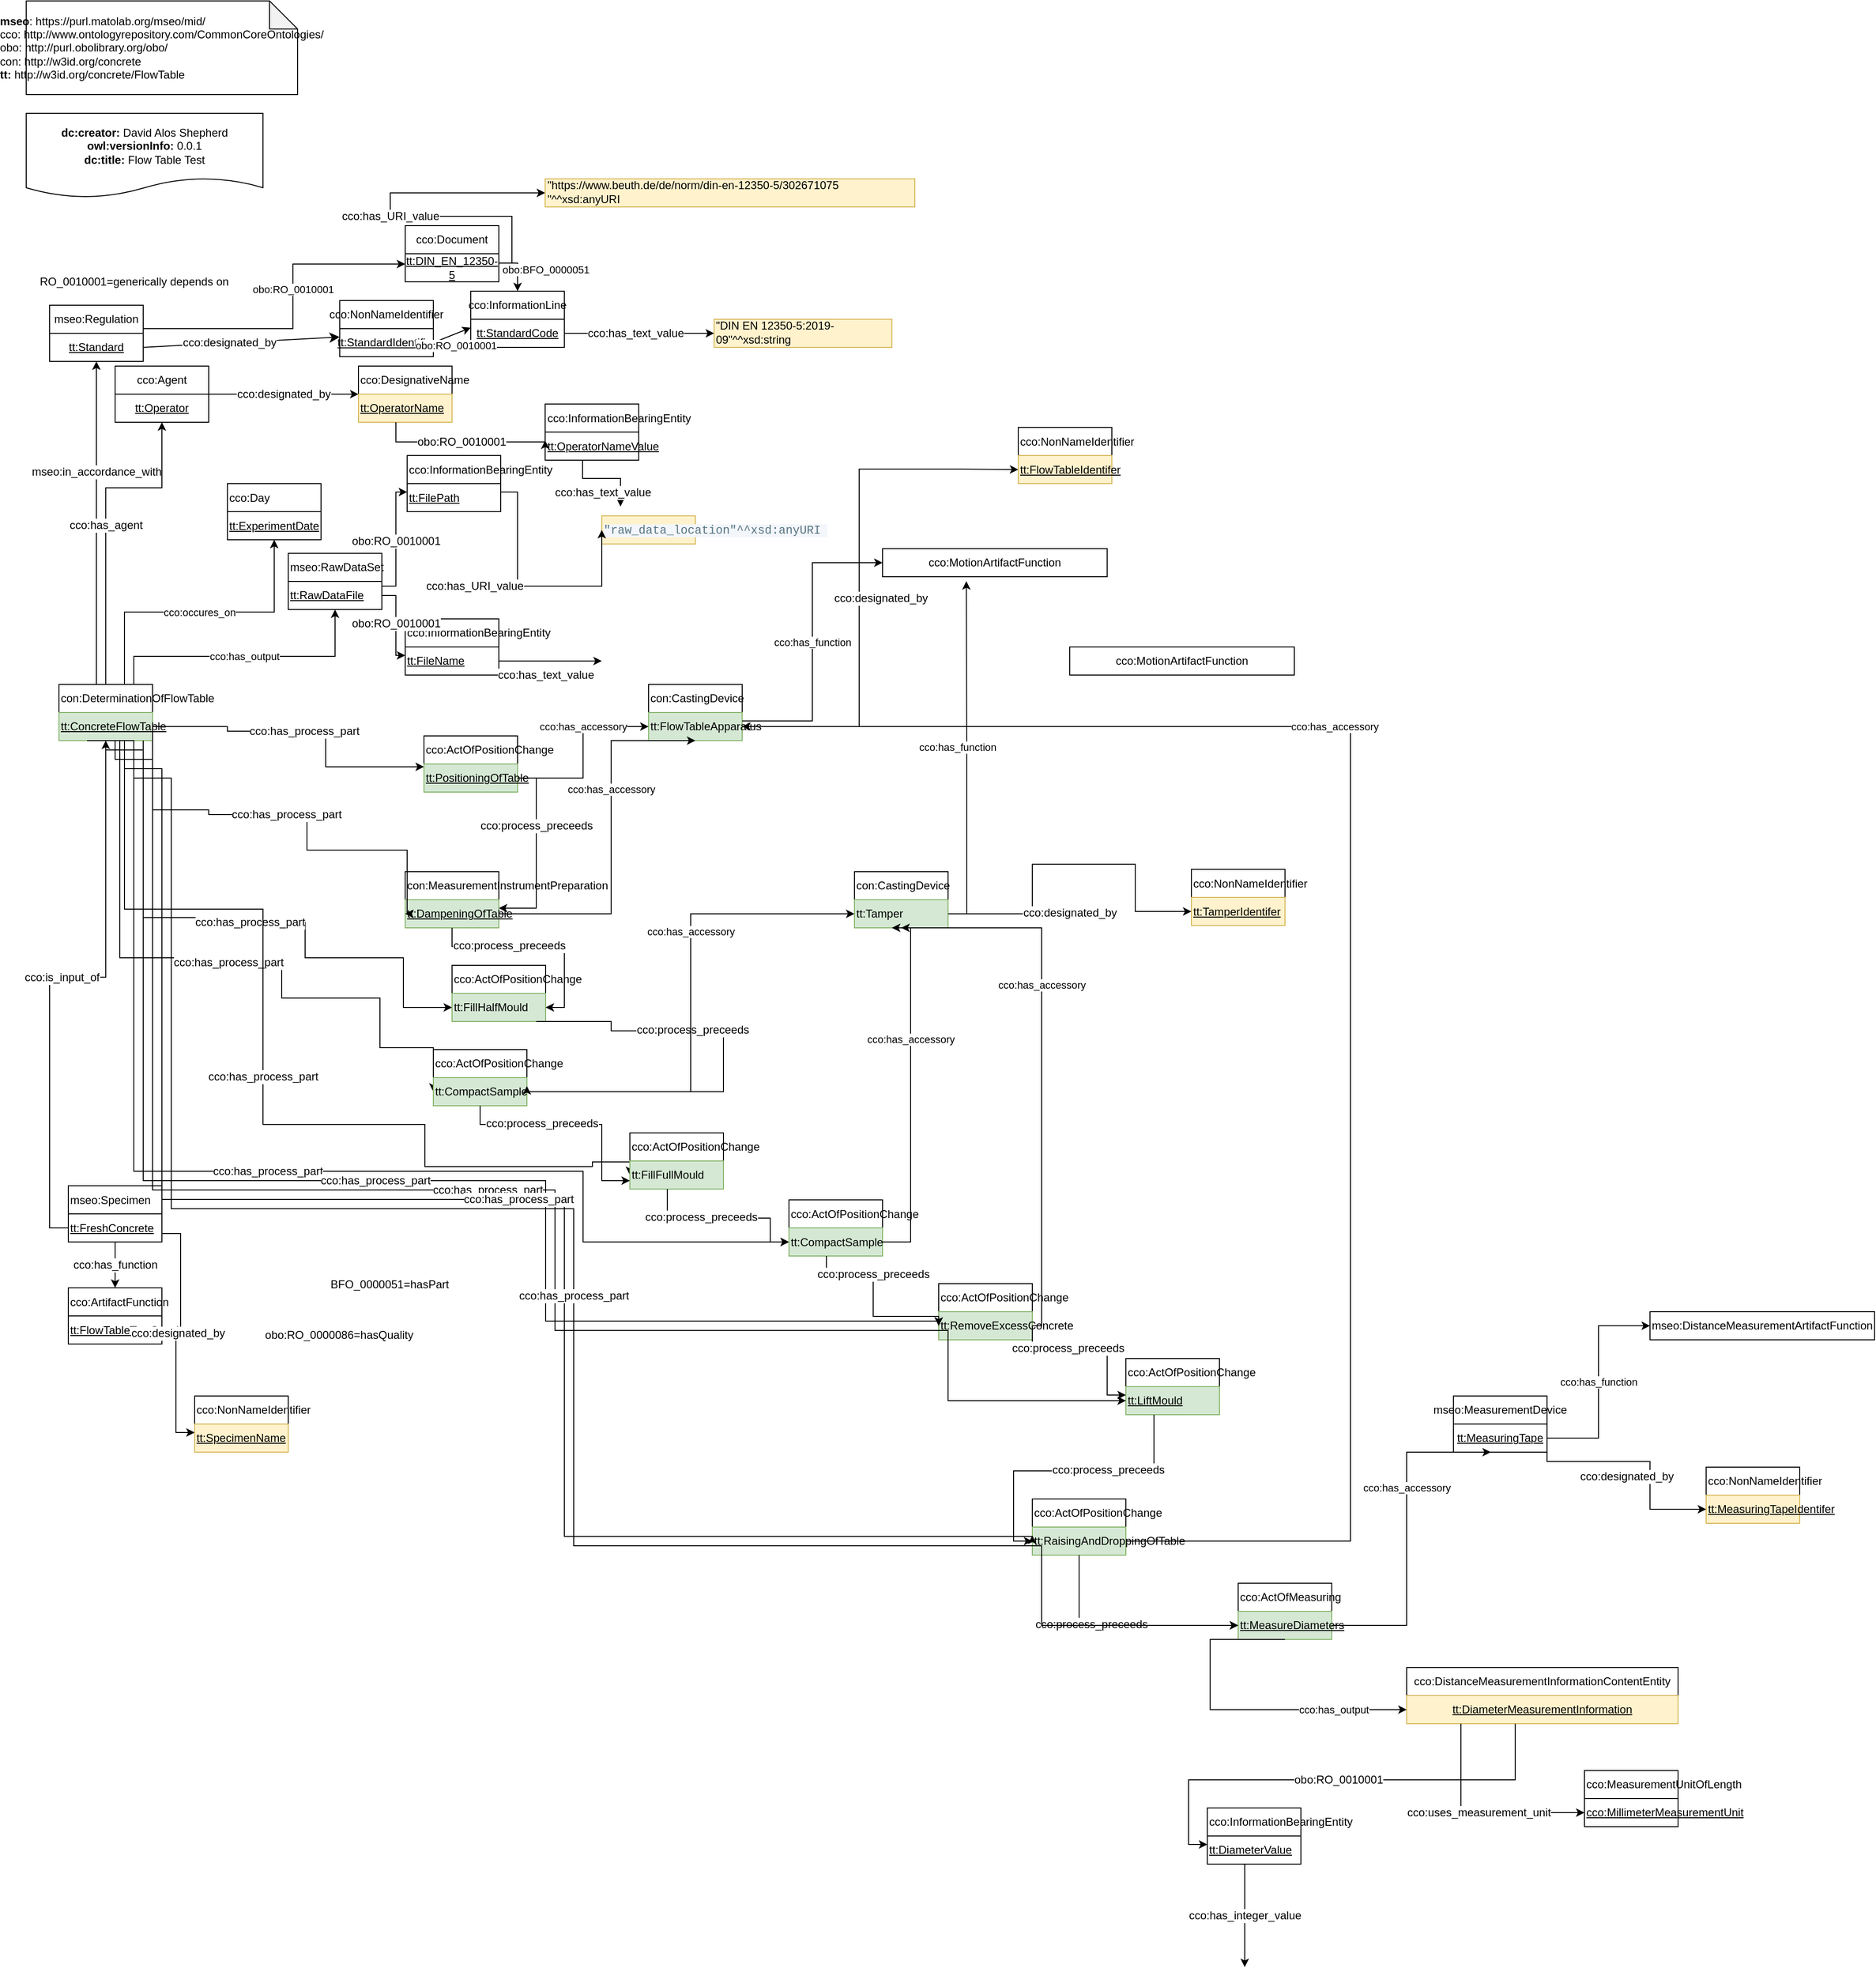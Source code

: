 <mxfile version="16.6.4" type="device"><diagram id="a4AMLa6fUuq2uDF6IMPp" name="Page-1"><mxGraphModel dx="618" dy="1823" grid="1" gridSize="10" guides="1" tooltips="1" connect="1" arrows="1" fold="1" page="1" pageScale="1" pageWidth="827" pageHeight="1169" math="0" shadow="0"><root><mxCell id="0"/><mxCell id="1" parent="0"/><mxCell id="LIvMmqfy1cuSKn0nFK1U-4" value="&lt;div&gt;&lt;div style=&quot;text-align: left&quot;&gt;&lt;b&gt;mseo&lt;/b&gt;:&amp;nbsp;https://purl.matolab.org/mseo/mid/&lt;/div&gt;&lt;div style=&quot;text-align: left&quot;&gt;cco:&amp;nbsp;http://www.ontologyrepository.com/CommonCoreOntologies/&lt;/div&gt;&lt;div style=&quot;text-align: left&quot;&gt;obo: http://purl.obolibrary.org/obo/&lt;/div&gt;&lt;div style=&quot;text-align: left&quot;&gt;con:&amp;nbsp;http://w3id.org/concrete&lt;/div&gt;&lt;div style=&quot;text-align: left&quot;&gt;&lt;b&gt;tt:&lt;/b&gt;&amp;nbsp;http://w3id.org/concrete/FlowTable&lt;/div&gt;&lt;/div&gt;" style="shape=note;whiteSpace=wrap;html=1;backgroundOutline=1;darkOpacity=0.05;" vertex="1" parent="1"><mxGeometry x="1275" y="-40" width="290" height="100" as="geometry"/></mxCell><mxCell id="LIvMmqfy1cuSKn0nFK1U-5" value="&lt;div&gt;&lt;b&gt;dc:creator:&lt;/b&gt; David Alos Shepherd&lt;br&gt;&lt;/div&gt;&lt;div&gt;&lt;b&gt;owl:versionInfo:&lt;/b&gt; 0.0.1&lt;/div&gt;&lt;div&gt;&lt;b&gt;dc:title:&lt;/b&gt; Flow Table Test&lt;br&gt;&lt;/div&gt;" style="shape=document;whiteSpace=wrap;html=1;boundedLbl=1;labelBackgroundColor=#ffffff;strokeColor=#000000;fontSize=12;fontColor=#000000;size=0.233;" vertex="1" parent="1"><mxGeometry x="1275" y="80" width="253" height="90" as="geometry"/></mxCell><mxCell id="LIvMmqfy1cuSKn0nFK1U-129" value="mseo:Regulation&lt;br&gt;" style="rounded=0;whiteSpace=wrap;html=1;snapToPoint=1;points=[[0.1,0],[0.2,0],[0.3,0],[0.4,0],[0.5,0],[0.6,0],[0.7,0],[0.8,0],[0.9,0],[0,0.1],[0,0.3],[0,0.5],[0,0.7],[0,0.9],[0.1,1],[0.2,1],[0.3,1],[0.4,1],[0.5,1],[0.6,1],[0.7,1],[0.8,1],[0.9,1],[1,0.1],[1,0.3],[1,0.5],[1,0.7],[1,0.9]];" vertex="1" parent="1"><mxGeometry x="1300" y="285" width="100" height="30" as="geometry"/></mxCell><mxCell id="LIvMmqfy1cuSKn0nFK1U-130" value="&lt;u&gt;tt:Standard&lt;/u&gt;" style="rounded=0;whiteSpace=wrap;html=1;snapToPoint=1;points=[[0.1,0],[0.2,0],[0.3,0],[0.4,0],[0.5,0],[0.6,0],[0.7,0],[0.8,0],[0.9,0],[0,0.1],[0,0.3],[0,0.5],[0,0.7],[0,0.9],[0.1,1],[0.2,1],[0.3,1],[0.4,1],[0.5,1],[0.6,1],[0.7,1],[0.8,1],[0.9,1],[1,0.1],[1,0.3],[1,0.5],[1,0.7],[1,0.9]];" vertex="1" parent="1"><mxGeometry x="1300" y="315" width="100" height="30" as="geometry"/></mxCell><mxCell id="LIvMmqfy1cuSKn0nFK1U-131" value="" style="endArrow=classic;html=1;entryX=0;entryY=0.3;entryDx=0;entryDy=0;endSize=8;arcSize=0;" edge="1" parent="1" source="LIvMmqfy1cuSKn0nFK1U-130" target="LIvMmqfy1cuSKn0nFK1U-134"><mxGeometry width="50" height="50" relative="1" as="geometry"><mxPoint x="1490" y="330" as="sourcePoint"/><mxPoint x="1610" y="310" as="targetPoint"/></mxGeometry></mxCell><mxCell id="LIvMmqfy1cuSKn0nFK1U-132" value="cco:designated_by" style="text;html=1;align=center;verticalAlign=middle;resizable=0;points=[];labelBackgroundColor=#ffffff;" vertex="1" connectable="0" parent="LIvMmqfy1cuSKn0nFK1U-131"><mxGeometry x="-0.127" relative="1" as="geometry"><mxPoint as="offset"/></mxGeometry></mxCell><mxCell id="LIvMmqfy1cuSKn0nFK1U-133" value="cco:NonNameIdentifier" style="rounded=0;whiteSpace=wrap;html=1;snapToPoint=1;points=[[0.1,0],[0.2,0],[0.3,0],[0.4,0],[0.5,0],[0.6,0],[0.7,0],[0.8,0],[0.9,0],[0,0.1],[0,0.3],[0,0.5],[0,0.7],[0,0.9],[0.1,1],[0.2,1],[0.3,1],[0.4,1],[0.5,1],[0.6,1],[0.7,1],[0.8,1],[0.9,1],[1,0.1],[1,0.3],[1,0.5],[1,0.7],[1,0.9]];" vertex="1" parent="1"><mxGeometry x="1610" y="280" width="100" height="30" as="geometry"/></mxCell><mxCell id="LIvMmqfy1cuSKn0nFK1U-134" value="&lt;u&gt;tt:StandardIdentifier&lt;/u&gt;" style="rounded=0;whiteSpace=wrap;html=1;snapToPoint=1;points=[[0.1,0],[0.2,0],[0.3,0],[0.4,0],[0.5,0],[0.6,0],[0.7,0],[0.8,0],[0.9,0],[0,0.1],[0,0.3],[0,0.5],[0,0.7],[0,0.9],[0.1,1],[0.2,1],[0.3,1],[0.4,1],[0.5,1],[0.6,1],[0.7,1],[0.8,1],[0.9,1],[1,0.1],[1,0.3],[1,0.5],[1,0.7],[1,0.9]];" vertex="1" parent="1"><mxGeometry x="1610" y="310" width="100" height="30" as="geometry"/></mxCell><mxCell id="LIvMmqfy1cuSKn0nFK1U-135" value="obo:RO_0010001" style="edgeStyle=orthogonalEdgeStyle;rounded=0;orthogonalLoop=1;jettySize=auto;html=1;exitX=1;exitY=0.3;exitDx=0;exitDy=0;entryX=0;entryY=0.1;entryDx=0;entryDy=0;" edge="1" parent="1" source="LIvMmqfy1cuSKn0nFK1U-130"><mxGeometry x="0.192" relative="1" as="geometry"><Array as="points"><mxPoint x="1400" y="310"/><mxPoint x="1560" y="310"/><mxPoint x="1560" y="241"/></Array><mxPoint as="offset"/><mxPoint x="1410" y="310" as="sourcePoint"/><mxPoint x="1680" y="241" as="targetPoint"/></mxGeometry></mxCell><mxCell id="LIvMmqfy1cuSKn0nFK1U-136" value="cco:Document" style="rounded=0;whiteSpace=wrap;html=1;snapToPoint=1;points=[[0.1,0],[0.2,0],[0.3,0],[0.4,0],[0.5,0],[0.6,0],[0.7,0],[0.8,0],[0.9,0],[0,0.1],[0,0.3],[0,0.5],[0,0.7],[0,0.9],[0.1,1],[0.2,1],[0.3,1],[0.4,1],[0.5,1],[0.6,1],[0.7,1],[0.8,1],[0.9,1],[1,0.1],[1,0.3],[1,0.5],[1,0.7],[1,0.9]];" vertex="1" parent="1"><mxGeometry x="1680" y="200" width="100" height="30" as="geometry"/></mxCell><mxCell id="LIvMmqfy1cuSKn0nFK1U-137" value="&lt;u&gt;tt:DIN_EN_12350-5&lt;/u&gt;" style="rounded=0;whiteSpace=wrap;html=1;snapToPoint=1;points=[[0.1,0],[0.2,0],[0.3,0],[0.4,0],[0.5,0],[0.6,0],[0.7,0],[0.8,0],[0.9,0],[0,0.1],[0,0.3],[0,0.5],[0,0.7],[0,0.9],[0.1,1],[0.2,1],[0.3,1],[0.4,1],[0.5,1],[0.6,1],[0.7,1],[0.8,1],[0.9,1],[1,0.1],[1,0.3],[1,0.5],[1,0.7],[1,0.9]];" vertex="1" parent="1"><mxGeometry x="1680" y="230" width="100" height="30" as="geometry"/></mxCell><mxCell id="LIvMmqfy1cuSKn0nFK1U-138" value="cco:has_URI_value" style="rounded=0;orthogonalLoop=1;jettySize=auto;html=1;exitX=1;exitY=0.3;exitDx=0;exitDy=0;fontSize=12;entryX=0;entryY=0.5;entryDx=0;entryDy=0;edgeStyle=orthogonalEdgeStyle;" edge="1" parent="1" target="LIvMmqfy1cuSKn0nFK1U-179"><mxGeometry relative="1" as="geometry"><mxPoint x="1784" y="240.0" as="sourcePoint"/><mxPoint x="1810" y="165" as="targetPoint"/><Array as="points"><mxPoint x="1794" y="240"/><mxPoint x="1794" y="190"/><mxPoint x="1664" y="190"/><mxPoint x="1664" y="165"/></Array></mxGeometry></mxCell><mxCell id="LIvMmqfy1cuSKn0nFK1U-139" value="cco:Agent" style="rounded=0;whiteSpace=wrap;html=1;snapToPoint=1;points=[[0.1,0],[0.2,0],[0.3,0],[0.4,0],[0.5,0],[0.6,0],[0.7,0],[0.8,0],[0.9,0],[0,0.1],[0,0.3],[0,0.5],[0,0.7],[0,0.9],[0.1,1],[0.2,1],[0.3,1],[0.4,1],[0.5,1],[0.6,1],[0.7,1],[0.8,1],[0.9,1],[1,0.1],[1,0.3],[1,0.5],[1,0.7],[1,0.9]];" vertex="1" parent="1"><mxGeometry x="1370" y="350" width="100" height="30" as="geometry"/></mxCell><mxCell id="LIvMmqfy1cuSKn0nFK1U-140" value="&lt;u&gt;tt:Operator&lt;/u&gt;" style="rounded=0;whiteSpace=wrap;html=1;snapToPoint=1;points=[[0.1,0],[0.2,0],[0.3,0],[0.4,0],[0.5,0],[0.6,0],[0.7,0],[0.8,0],[0.9,0],[0,0.1],[0,0.3],[0,0.5],[0,0.7],[0,0.9],[0.1,1],[0.2,1],[0.3,1],[0.4,1],[0.5,1],[0.6,1],[0.7,1],[0.8,1],[0.9,1],[1,0.1],[1,0.3],[1,0.5],[1,0.7],[1,0.9]];" vertex="1" parent="1"><mxGeometry x="1370" y="380" width="100" height="30" as="geometry"/></mxCell><mxCell id="LIvMmqfy1cuSKn0nFK1U-141" value="cco:designated_by" style="edgeStyle=orthogonalEdgeStyle;rounded=0;orthogonalLoop=1;jettySize=auto;html=1;exitX=1;exitY=0.1;exitDx=0;exitDy=0;fontSize=12;entryX=0;entryY=0.1;entryDx=0;entryDy=0;" edge="1" parent="1"><mxGeometry relative="1" as="geometry"><mxPoint x="1470" y="380.0" as="sourcePoint"/><mxPoint x="1630" y="380.0" as="targetPoint"/></mxGeometry></mxCell><mxCell id="LIvMmqfy1cuSKn0nFK1U-142" value="cco:DesignativeName" style="rounded=0;whiteSpace=wrap;html=1;snapToPoint=1;points=[[0.1,0],[0.2,0],[0.3,0],[0.4,0],[0.5,0],[0.6,0],[0.7,0],[0.8,0],[0.9,0],[0,0.1],[0,0.3],[0,0.5],[0,0.7],[0,0.9],[0.1,1],[0.2,1],[0.3,1],[0.4,1],[0.5,1],[0.6,1],[0.7,1],[0.8,1],[0.9,1],[1,0.1],[1,0.3],[1,0.5],[1,0.7],[1,0.9]];align=left;" vertex="1" parent="1"><mxGeometry x="1630" y="350" width="100" height="30" as="geometry"/></mxCell><mxCell id="LIvMmqfy1cuSKn0nFK1U-143" value="&lt;u&gt;tt:OperatorName&lt;br&gt;&lt;/u&gt;" style="rounded=0;whiteSpace=wrap;html=1;snapToPoint=1;points=[[0.1,0],[0.2,0],[0.3,0],[0.4,0],[0.5,0],[0.6,0],[0.7,0],[0.8,0],[0.9,0],[0,0.1],[0,0.3],[0,0.5],[0,0.7],[0,0.9],[0.1,1],[0.2,1],[0.3,1],[0.4,1],[0.5,1],[0.6,1],[0.7,1],[0.8,1],[0.9,1],[1,0.1],[1,0.3],[1,0.5],[1,0.7],[1,0.9]];align=left;fillColor=#fff2cc;strokeColor=#d6b656;" vertex="1" parent="1"><mxGeometry x="1630" y="380" width="100" height="30" as="geometry"/></mxCell><mxCell id="LIvMmqfy1cuSKn0nFK1U-144" value="cco:InformationLine" style="rounded=0;whiteSpace=wrap;html=1;snapToPoint=1;points=[[0.1,0],[0.2,0],[0.3,0],[0.4,0],[0.5,0],[0.6,0],[0.7,0],[0.8,0],[0.9,0],[0,0.1],[0,0.3],[0,0.5],[0,0.7],[0,0.9],[0.1,1],[0.2,1],[0.3,1],[0.4,1],[0.5,1],[0.6,1],[0.7,1],[0.8,1],[0.9,1],[1,0.1],[1,0.3],[1,0.5],[1,0.7],[1,0.9]];" vertex="1" parent="1"><mxGeometry x="1750" y="270" width="100" height="30" as="geometry"/></mxCell><mxCell id="LIvMmqfy1cuSKn0nFK1U-145" value="&lt;u&gt;tt:StandardCode&lt;/u&gt;" style="rounded=0;whiteSpace=wrap;html=1;snapToPoint=1;points=[[0.1,0],[0.2,0],[0.3,0],[0.4,0],[0.5,0],[0.6,0],[0.7,0],[0.8,0],[0.9,0],[0,0.1],[0,0.3],[0,0.5],[0,0.7],[0,0.9],[0.1,1],[0.2,1],[0.3,1],[0.4,1],[0.5,1],[0.6,1],[0.7,1],[0.8,1],[0.9,1],[1,0.1],[1,0.3],[1,0.5],[1,0.7],[1,0.9]];" vertex="1" parent="1"><mxGeometry x="1750" y="300" width="100" height="30" as="geometry"/></mxCell><mxCell id="LIvMmqfy1cuSKn0nFK1U-146" value="cco:has_text_value" style="edgeStyle=orthogonalEdgeStyle;rounded=0;orthogonalLoop=1;jettySize=auto;html=1;fontSize=12;entryX=0;entryY=0.5;entryDx=0;entryDy=0;exitX=1;exitY=0.5;exitDx=0;exitDy=0;" edge="1" parent="1" source="LIvMmqfy1cuSKn0nFK1U-145" target="LIvMmqfy1cuSKn0nFK1U-181"><mxGeometry x="-0.059" relative="1" as="geometry"><mxPoint x="1860" y="320" as="sourcePoint"/><mxPoint x="1985" y="350.0" as="targetPoint"/><mxPoint as="offset"/></mxGeometry></mxCell><mxCell id="LIvMmqfy1cuSKn0nFK1U-147" value="obo:BFO_0000051" style="edgeStyle=orthogonalEdgeStyle;rounded=0;orthogonalLoop=1;jettySize=auto;html=1;entryX=0.5;entryY=0;entryDx=0;entryDy=0;" edge="1" parent="1"><mxGeometry x="1670" y="-1102.5" as="geometry"><mxPoint x="1780" y="240.0" as="sourcePoint"/><mxPoint x="1800" y="270.0" as="targetPoint"/><mxPoint x="40" y="-8" as="offset"/></mxGeometry></mxCell><mxCell id="LIvMmqfy1cuSKn0nFK1U-148" value="mseo:in_accordance_with" style="edgeStyle=orthogonalEdgeStyle;rounded=0;orthogonalLoop=1;jettySize=auto;html=1;fontSize=12;exitX=0.4;exitY=0;exitDx=0;exitDy=0;" edge="1" parent="1" source="LIvMmqfy1cuSKn0nFK1U-149" target="LIvMmqfy1cuSKn0nFK1U-130"><mxGeometry x="0.323" relative="1" as="geometry"><mxPoint x="1350" y="694.5" as="sourcePoint"/><mxPoint x="1350" y="340" as="targetPoint"/><Array as="points"/><mxPoint y="1" as="offset"/></mxGeometry></mxCell><mxCell id="LIvMmqfy1cuSKn0nFK1U-149" value="&lt;div&gt;con:DeterminationOfFlowTable&lt;/div&gt;" style="rounded=0;whiteSpace=wrap;html=1;snapToPoint=1;points=[[0.1,0],[0.2,0],[0.3,0],[0.4,0],[0.5,0],[0.6,0],[0.7,0],[0.8,0],[0.9,0],[0,0.1],[0,0.3],[0,0.5],[0,0.7],[0,0.9],[0.1,1],[0.2,1],[0.3,1],[0.4,1],[0.5,1],[0.6,1],[0.7,1],[0.8,1],[0.9,1],[1,0.1],[1,0.3],[1,0.5],[1,0.7],[1,0.9]];align=left;" vertex="1" parent="1"><mxGeometry x="1310" y="690" width="100" height="30" as="geometry"/></mxCell><mxCell id="LIvMmqfy1cuSKn0nFK1U-150" value="&lt;u&gt;tt:ConcreteFlowTable&lt;br&gt;&lt;/u&gt;&lt;u&gt;&lt;/u&gt;" style="rounded=0;whiteSpace=wrap;html=1;snapToPoint=1;points=[[0.1,0],[0.2,0],[0.3,0],[0.4,0],[0.5,0],[0.6,0],[0.7,0],[0.8,0],[0.9,0],[0,0.1],[0,0.3],[0,0.5],[0,0.7],[0,0.9],[0.1,1],[0.2,1],[0.3,1],[0.4,1],[0.5,1],[0.6,1],[0.7,1],[0.8,1],[0.9,1],[1,0.1],[1,0.3],[1,0.5],[1,0.7],[1,0.9]];align=left;fillColor=#d5e8d4;strokeColor=#82b366;" vertex="1" parent="1"><mxGeometry x="1310" y="720" width="100" height="30" as="geometry"/></mxCell><mxCell id="LIvMmqfy1cuSKn0nFK1U-157" value="&lt;span style=&quot;color: rgb(86 , 116 , 130) ; font-family: &amp;#34;consolas&amp;#34; , &amp;#34;liberation mono&amp;#34; , &amp;#34;menlo&amp;#34; , &amp;#34;courier&amp;#34; , monospace ; font-size: 12.48px ; background-color: rgb(243 , 246 , 250)&quot;&gt;&quot;raw_data_location&quot;^^xsd:anyURI&lt;span style=&quot;white-space: pre&quot;&gt;&#9;&lt;/span&gt;&lt;/span&gt;" style="rounded=0;whiteSpace=wrap;html=1;snapToPoint=1;points=[[0.1,0],[0.2,0],[0.3,0],[0.4,0],[0.5,0],[0.6,0],[0.7,0],[0.8,0],[0.9,0],[0,0.1],[0,0.3],[0,0.5],[0,0.7],[0,0.9],[0.1,1],[0.2,1],[0.3,1],[0.4,1],[0.5,1],[0.6,1],[0.7,1],[0.8,1],[0.9,1],[1,0.1],[1,0.3],[1,0.5],[1,0.7],[1,0.9]];align=left;fillColor=#fff2cc;strokeColor=#d6b656;" vertex="1" parent="1"><mxGeometry x="1890" y="510" width="100" height="30" as="geometry"/></mxCell><mxCell id="LIvMmqfy1cuSKn0nFK1U-158" value="cco:InformationBearingEntity" style="rounded=0;whiteSpace=wrap;html=1;snapToPoint=1;points=[[0.1,0],[0.2,0],[0.3,0],[0.4,0],[0.5,0],[0.6,0],[0.7,0],[0.8,0],[0.9,0],[0,0.1],[0,0.3],[0,0.5],[0,0.7],[0,0.9],[0.1,1],[0.2,1],[0.3,1],[0.4,1],[0.5,1],[0.6,1],[0.7,1],[0.8,1],[0.9,1],[1,0.1],[1,0.3],[1,0.5],[1,0.7],[1,0.9]];align=left;" vertex="1" parent="1"><mxGeometry x="1680" y="620" width="100" height="30" as="geometry"/></mxCell><mxCell id="LIvMmqfy1cuSKn0nFK1U-159" value="&lt;u&gt;tt:FileName&lt;br&gt;&lt;/u&gt;" style="rounded=0;whiteSpace=wrap;html=1;snapToPoint=1;points=[[0.1,0],[0.2,0],[0.3,0],[0.4,0],[0.5,0],[0.6,0],[0.7,0],[0.8,0],[0.9,0],[0,0.1],[0,0.3],[0,0.5],[0,0.7],[0,0.9],[0.1,1],[0.2,1],[0.3,1],[0.4,1],[0.5,1],[0.6,1],[0.7,1],[0.8,1],[0.9,1],[1,0.1],[1,0.3],[1,0.5],[1,0.7],[1,0.9]];align=left;" vertex="1" parent="1"><mxGeometry x="1680" y="650" width="100" height="30" as="geometry"/></mxCell><mxCell id="LIvMmqfy1cuSKn0nFK1U-160" value="cco:has_text_value" style="edgeStyle=orthogonalEdgeStyle;rounded=0;orthogonalLoop=1;jettySize=auto;html=1;exitX=1;exitY=0.5;exitDx=0;exitDy=0;fontSize=12;" edge="1" parent="1" source="LIvMmqfy1cuSKn0nFK1U-159"><mxGeometry x="-0.091" y="-15" relative="1" as="geometry"><mxPoint x="1740" y="123.5" as="sourcePoint"/><mxPoint x="1890" y="665" as="targetPoint"/><mxPoint as="offset"/></mxGeometry></mxCell><mxCell id="LIvMmqfy1cuSKn0nFK1U-161" value="cco:has_agent" style="edgeStyle=orthogonalEdgeStyle;rounded=0;orthogonalLoop=1;jettySize=auto;html=1;fontSize=12;entryX=0.5;entryY=1;entryDx=0;entryDy=0;exitX=0.5;exitY=0;exitDx=0;exitDy=0;" edge="1" parent="1" source="LIvMmqfy1cuSKn0nFK1U-149" target="LIvMmqfy1cuSKn0nFK1U-140"><mxGeometry relative="1" as="geometry"><mxPoint x="1360" y="690" as="sourcePoint"/><mxPoint x="1410" y="400" as="targetPoint"/><Array as="points"><mxPoint x="1360" y="480"/><mxPoint x="1420" y="480"/></Array></mxGeometry></mxCell><mxCell id="LIvMmqfy1cuSKn0nFK1U-162" value="cco:occures_on" style="edgeStyle=orthogonalEdgeStyle;rounded=0;orthogonalLoop=1;jettySize=auto;html=1;exitX=0.7;exitY=0;exitDx=0;exitDy=0;entryX=0.5;entryY=1;entryDx=0;entryDy=0;" edge="1" parent="1" source="LIvMmqfy1cuSKn0nFK1U-149" target="LIvMmqfy1cuSKn0nFK1U-164"><mxGeometry relative="1" as="geometry"><mxPoint x="1370" y="684.5" as="sourcePoint"/><mxPoint x="1540" y="540" as="targetPoint"/></mxGeometry></mxCell><mxCell id="LIvMmqfy1cuSKn0nFK1U-163" value="cco:Day" style="rounded=0;whiteSpace=wrap;html=1;snapToPoint=1;points=[[0.1,0],[0.2,0],[0.3,0],[0.4,0],[0.5,0],[0.6,0],[0.7,0],[0.8,0],[0.9,0],[0,0.1],[0,0.3],[0,0.5],[0,0.7],[0,0.9],[0.1,1],[0.2,1],[0.3,1],[0.4,1],[0.5,1],[0.6,1],[0.7,1],[0.8,1],[0.9,1],[1,0.1],[1,0.3],[1,0.5],[1,0.7],[1,0.9]];align=left;" vertex="1" parent="1"><mxGeometry x="1490" y="475.5" width="100" height="30" as="geometry"/></mxCell><mxCell id="LIvMmqfy1cuSKn0nFK1U-164" value="&lt;u&gt;tt:ExperimentDate&lt;br&gt;&lt;/u&gt;" style="rounded=0;whiteSpace=wrap;html=1;snapToPoint=1;points=[[0.1,0],[0.2,0],[0.3,0],[0.4,0],[0.5,0],[0.6,0],[0.7,0],[0.8,0],[0.9,0],[0,0.1],[0,0.3],[0,0.5],[0,0.7],[0,0.9],[0.1,1],[0.2,1],[0.3,1],[0.4,1],[0.5,1],[0.6,1],[0.7,1],[0.8,1],[0.9,1],[1,0.1],[1,0.3],[1,0.5],[1,0.7],[1,0.9]];align=left;" vertex="1" parent="1"><mxGeometry x="1490" y="505.5" width="100" height="30" as="geometry"/></mxCell><mxCell id="LIvMmqfy1cuSKn0nFK1U-165" value="mseo:RawDataSet" style="rounded=0;whiteSpace=wrap;html=1;snapToPoint=1;points=[[0.1,0],[0.2,0],[0.3,0],[0.4,0],[0.5,0],[0.6,0],[0.7,0],[0.8,0],[0.9,0],[0,0.1],[0,0.3],[0,0.5],[0,0.7],[0,0.9],[0.1,1],[0.2,1],[0.3,1],[0.4,1],[0.5,1],[0.6,1],[0.7,1],[0.8,1],[0.9,1],[1,0.1],[1,0.3],[1,0.5],[1,0.7],[1,0.9]];align=left;" vertex="1" parent="1"><mxGeometry x="1555" y="550" width="100" height="30" as="geometry"/></mxCell><mxCell id="LIvMmqfy1cuSKn0nFK1U-166" value="&lt;u&gt;tt:RawDataFile&lt;br&gt;&lt;/u&gt;" style="rounded=0;whiteSpace=wrap;html=1;snapToPoint=1;points=[[0.1,0],[0.2,0],[0.3,0],[0.4,0],[0.5,0],[0.6,0],[0.7,0],[0.8,0],[0.9,0],[0,0.1],[0,0.3],[0,0.5],[0,0.7],[0,0.9],[0.1,1],[0.2,1],[0.3,1],[0.4,1],[0.5,1],[0.6,1],[0.7,1],[0.8,1],[0.9,1],[1,0.1],[1,0.3],[1,0.5],[1,0.7],[1,0.9]];align=left;" vertex="1" parent="1"><mxGeometry x="1555" y="580" width="100" height="30" as="geometry"/></mxCell><mxCell id="LIvMmqfy1cuSKn0nFK1U-167" value="cco:has_output" style="edgeStyle=orthogonalEdgeStyle;rounded=0;orthogonalLoop=1;jettySize=auto;html=1;entryX=0.5;entryY=1;entryDx=0;entryDy=0;strokeColor=#000000;exitX=0.8;exitY=0;exitDx=0;exitDy=0;" edge="1" parent="1" source="LIvMmqfy1cuSKn0nFK1U-149"><mxGeometry relative="1" as="geometry"><mxPoint x="1390" y="685" as="sourcePoint"/><mxPoint x="1605" y="610" as="targetPoint"/><Array as="points"><mxPoint x="1390" y="660"/><mxPoint x="1605" y="660"/></Array></mxGeometry></mxCell><mxCell id="LIvMmqfy1cuSKn0nFK1U-168" value="cco:has_URI_value" style="edgeStyle=orthogonalEdgeStyle;rounded=0;orthogonalLoop=1;jettySize=auto;html=1;fontSize=12;entryX=0;entryY=0.5;entryDx=0;entryDy=0;exitX=1;exitY=0.3;exitDx=0;exitDy=0;" edge="1" parent="1" source="LIvMmqfy1cuSKn0nFK1U-172" target="LIvMmqfy1cuSKn0nFK1U-157"><mxGeometry relative="1" as="geometry"><mxPoint x="1655" y="583" as="sourcePoint"/><mxPoint x="1820" y="585" as="targetPoint"/><Array as="points"><mxPoint x="1800" y="485"/><mxPoint x="1800" y="583"/><mxPoint x="1738" y="583"/><mxPoint x="1738" y="585"/><mxPoint x="1890" y="585"/></Array></mxGeometry></mxCell><mxCell id="LIvMmqfy1cuSKn0nFK1U-169" value="obo:RO_0010001" style="rounded=0;orthogonalLoop=1;jettySize=auto;html=1;exitX=1;exitY=0.5;exitDx=0;exitDy=0;entryX=0;entryY=0.3;entryDx=0;entryDy=0;" edge="1" parent="1" source="LIvMmqfy1cuSKn0nFK1U-134" target="LIvMmqfy1cuSKn0nFK1U-145"><mxGeometry y="-12" relative="1" as="geometry"><mxPoint x="1650" y="303" as="sourcePoint"/><mxPoint x="1750" y="303" as="targetPoint"/><mxPoint as="offset"/></mxGeometry></mxCell><mxCell id="LIvMmqfy1cuSKn0nFK1U-170" value="RO_0010001=generically depends on" style="text;html=1;align=center;verticalAlign=middle;resizable=0;points=[];autosize=1;strokeColor=none;fillColor=none;" vertex="1" parent="1"><mxGeometry x="1280" y="250" width="220" height="20" as="geometry"/></mxCell><mxCell id="LIvMmqfy1cuSKn0nFK1U-171" value="cco:InformationBearingEntity" style="rounded=0;whiteSpace=wrap;html=1;snapToPoint=1;points=[[0.1,0],[0.2,0],[0.3,0],[0.4,0],[0.5,0],[0.6,0],[0.7,0],[0.8,0],[0.9,0],[0,0.1],[0,0.3],[0,0.5],[0,0.7],[0,0.9],[0.1,1],[0.2,1],[0.3,1],[0.4,1],[0.5,1],[0.6,1],[0.7,1],[0.8,1],[0.9,1],[1,0.1],[1,0.3],[1,0.5],[1,0.7],[1,0.9]];align=left;" vertex="1" parent="1"><mxGeometry x="1682" y="445.5" width="100" height="30" as="geometry"/></mxCell><mxCell id="LIvMmqfy1cuSKn0nFK1U-172" value="&lt;u&gt;tt:FilePath&lt;br&gt;&lt;/u&gt;" style="rounded=0;whiteSpace=wrap;html=1;snapToPoint=1;points=[[0.1,0],[0.2,0],[0.3,0],[0.4,0],[0.5,0],[0.6,0],[0.7,0],[0.8,0],[0.9,0],[0,0.1],[0,0.3],[0,0.5],[0,0.7],[0,0.9],[0.1,1],[0.2,1],[0.3,1],[0.4,1],[0.5,1],[0.6,1],[0.7,1],[0.8,1],[0.9,1],[1,0.1],[1,0.3],[1,0.5],[1,0.7],[1,0.9]];align=left;" vertex="1" parent="1"><mxGeometry x="1682" y="475.5" width="100" height="30" as="geometry"/></mxCell><mxCell id="LIvMmqfy1cuSKn0nFK1U-173" value="obo:RO_0010001" style="edgeStyle=orthogonalEdgeStyle;rounded=0;orthogonalLoop=1;jettySize=auto;html=1;fontSize=12;exitX=1;exitY=0.1;exitDx=0;exitDy=0;entryX=0;entryY=0.3;entryDx=0;entryDy=0;" edge="1" parent="1" source="LIvMmqfy1cuSKn0nFK1U-166" target="LIvMmqfy1cuSKn0nFK1U-172"><mxGeometry relative="1" as="geometry"><mxPoint x="1670" y="585" as="sourcePoint"/><mxPoint x="1660" y="510" as="targetPoint"/><Array as="points"><mxPoint x="1655" y="585"/><mxPoint x="1670" y="585"/><mxPoint x="1670" y="484"/></Array></mxGeometry></mxCell><mxCell id="LIvMmqfy1cuSKn0nFK1U-174" value="obo:RO_0010001" style="edgeStyle=orthogonalEdgeStyle;rounded=0;orthogonalLoop=1;jettySize=auto;html=1;fontSize=12;exitX=1;exitY=0.5;exitDx=0;exitDy=0;entryX=0;entryY=0.3;entryDx=0;entryDy=0;" edge="1" parent="1" source="LIvMmqfy1cuSKn0nFK1U-166" target="LIvMmqfy1cuSKn0nFK1U-159"><mxGeometry relative="1" as="geometry"><mxPoint x="1665" y="593" as="sourcePoint"/><mxPoint x="1692" y="494.5" as="targetPoint"/><Array as="points"><mxPoint x="1670" y="595"/><mxPoint x="1670" y="659"/></Array></mxGeometry></mxCell><mxCell id="LIvMmqfy1cuSKn0nFK1U-175" value="cco:InformationBearingEntity" style="rounded=0;whiteSpace=wrap;html=1;snapToPoint=1;points=[[0.1,0],[0.2,0],[0.3,0],[0.4,0],[0.5,0],[0.6,0],[0.7,0],[0.8,0],[0.9,0],[0,0.1],[0,0.3],[0,0.5],[0,0.7],[0,0.9],[0.1,1],[0.2,1],[0.3,1],[0.4,1],[0.5,1],[0.6,1],[0.7,1],[0.8,1],[0.9,1],[1,0.1],[1,0.3],[1,0.5],[1,0.7],[1,0.9]];align=left;" vertex="1" parent="1"><mxGeometry x="1829.5" y="390.5" width="100" height="30" as="geometry"/></mxCell><mxCell id="LIvMmqfy1cuSKn0nFK1U-176" value="&lt;u&gt;tt:OperatorNameValue&lt;br&gt;&lt;/u&gt;" style="rounded=0;whiteSpace=wrap;html=1;snapToPoint=1;points=[[0.1,0],[0.2,0],[0.3,0],[0.4,0],[0.5,0],[0.6,0],[0.7,0],[0.8,0],[0.9,0],[0,0.1],[0,0.3],[0,0.5],[0,0.7],[0,0.9],[0.1,1],[0.2,1],[0.3,1],[0.4,1],[0.5,1],[0.6,1],[0.7,1],[0.8,1],[0.9,1],[1,0.1],[1,0.3],[1,0.5],[1,0.7],[1,0.9]];align=left;" vertex="1" parent="1"><mxGeometry x="1829.5" y="420.5" width="100" height="30" as="geometry"/></mxCell><mxCell id="LIvMmqfy1cuSKn0nFK1U-177" value="cco:has_text_value" style="edgeStyle=orthogonalEdgeStyle;rounded=0;orthogonalLoop=1;jettySize=auto;html=1;exitX=0.4;exitY=1;exitDx=0;exitDy=0;fontSize=12;" edge="1" parent="1" source="LIvMmqfy1cuSKn0nFK1U-176"><mxGeometry x="-0.091" y="-15" relative="1" as="geometry"><mxPoint x="1850" y="470.5" as="sourcePoint"/><mxPoint x="1910" y="500" as="targetPoint"/><mxPoint as="offset"/><Array as="points"><mxPoint x="1869" y="470"/><mxPoint x="1910" y="470"/></Array></mxGeometry></mxCell><mxCell id="LIvMmqfy1cuSKn0nFK1U-178" value="obo:RO_0010001" style="edgeStyle=orthogonalEdgeStyle;rounded=0;orthogonalLoop=1;jettySize=auto;html=1;fontSize=12;exitX=0.4;exitY=1;exitDx=0;exitDy=0;entryX=0;entryY=0.3;entryDx=0;entryDy=0;" edge="1" parent="1" source="LIvMmqfy1cuSKn0nFK1U-143" target="LIvMmqfy1cuSKn0nFK1U-176"><mxGeometry relative="1" as="geometry"><mxPoint x="1664" y="430.52" as="sourcePoint"/><mxPoint x="1814" y="430.5" as="targetPoint"/><Array as="points"><mxPoint x="1670" y="431"/><mxPoint x="1829" y="431"/></Array></mxGeometry></mxCell><mxCell id="LIvMmqfy1cuSKn0nFK1U-179" value="&quot;https://www.beuth.de/de/norm/din-en-12350-5/302671075&lt;br&gt;&quot;^^xsd:anyURI&lt;span style=&quot;background-color: rgb(243 , 246 , 250) ; color: rgb(86 , 116 , 130) ; font-family: &amp;#34;consolas&amp;#34; , &amp;#34;liberation mono&amp;#34; , &amp;#34;menlo&amp;#34; , &amp;#34;courier&amp;#34; , monospace ; font-size: 12.48px&quot;&gt;&#9;&lt;/span&gt;" style="rounded=0;whiteSpace=wrap;html=1;snapToPoint=1;points=[[0.1,0],[0.2,0],[0.3,0],[0.4,0],[0.5,0],[0.6,0],[0.7,0],[0.8,0],[0.9,0],[0,0.1],[0,0.3],[0,0.5],[0,0.7],[0,0.9],[0.1,1],[0.2,1],[0.3,1],[0.4,1],[0.5,1],[0.6,1],[0.7,1],[0.8,1],[0.9,1],[1,0.1],[1,0.3],[1,0.5],[1,0.7],[1,0.9]];align=left;fillColor=#fff2cc;strokeColor=#d6b656;" vertex="1" parent="1"><mxGeometry x="1829.5" y="150" width="395" height="30" as="geometry"/></mxCell><mxCell id="LIvMmqfy1cuSKn0nFK1U-181" value="&lt;p&gt;&quot;DIN EN 12350-5:2019-09&quot;^^xsd:string&lt;span style=&quot;color: rgb(86 , 116 , 130) ; font-family: &amp;#34;consolas&amp;#34; , &amp;#34;liberation mono&amp;#34; , &amp;#34;menlo&amp;#34; , &amp;#34;courier&amp;#34; , monospace ; font-size: 12.48px ; background-color: rgb(243 , 246 , 250) ; font-size: 12.48px&quot;&gt;&lt;/span&gt;&lt;/p&gt;" style="rounded=0;whiteSpace=wrap;html=1;snapToPoint=1;points=[[0.1,0],[0.2,0],[0.3,0],[0.4,0],[0.5,0],[0.6,0],[0.7,0],[0.8,0],[0.9,0],[0,0.1],[0,0.3],[0,0.5],[0,0.7],[0,0.9],[0.1,1],[0.2,1],[0.3,1],[0.4,1],[0.5,1],[0.6,1],[0.7,1],[0.8,1],[0.9,1],[1,0.1],[1,0.3],[1,0.5],[1,0.7],[1,0.9]];align=left;fillColor=#fff2cc;strokeColor=#d6b656;" vertex="1" parent="1"><mxGeometry x="2010" y="300" width="190" height="30" as="geometry"/></mxCell><mxCell id="LIvMmqfy1cuSKn0nFK1U-182" value="cco:is_input_of" style="edgeStyle=orthogonalEdgeStyle;rounded=0;orthogonalLoop=1;jettySize=auto;html=1;fontSize=12;exitX=0;exitY=0.5;exitDx=0;exitDy=0;entryX=0.5;entryY=1;entryDx=0;entryDy=0;" edge="1" parent="1" source="LIvMmqfy1cuSKn0nFK1U-184" target="LIvMmqfy1cuSKn0nFK1U-150"><mxGeometry relative="1" as="geometry"><mxPoint x="1370" y="1440" as="sourcePoint"/><mxPoint x="1430" y="820" as="targetPoint"/></mxGeometry></mxCell><mxCell id="LIvMmqfy1cuSKn0nFK1U-183" value="mseo:Specimen" style="rounded=0;whiteSpace=wrap;html=1;snapToPoint=1;points=[[0.1,0],[0.2,0],[0.3,0],[0.4,0],[0.5,0],[0.6,0],[0.7,0],[0.8,0],[0.9,0],[0,0.1],[0,0.3],[0,0.5],[0,0.7],[0,0.9],[0.1,1],[0.2,1],[0.3,1],[0.4,1],[0.5,1],[0.6,1],[0.7,1],[0.8,1],[0.9,1],[1,0.1],[1,0.3],[1,0.5],[1,0.7],[1,0.9]];align=left;" vertex="1" parent="1"><mxGeometry x="1320" y="1225.5" width="100" height="30" as="geometry"/></mxCell><mxCell id="LIvMmqfy1cuSKn0nFK1U-184" value="&lt;u&gt;tt:FreshConcrete&lt;br&gt;&lt;/u&gt;" style="rounded=0;whiteSpace=wrap;html=1;snapToPoint=1;points=[[0.1,0],[0.2,0],[0.3,0],[0.4,0],[0.5,0],[0.6,0],[0.7,0],[0.8,0],[0.9,0],[0,0.1],[0,0.3],[0,0.5],[0,0.7],[0,0.9],[0.1,1],[0.2,1],[0.3,1],[0.4,1],[0.5,1],[0.6,1],[0.7,1],[0.8,1],[0.9,1],[1,0.1],[1,0.3],[1,0.5],[1,0.7],[1,0.9]];align=left;" vertex="1" parent="1"><mxGeometry x="1320" y="1255.5" width="100" height="30" as="geometry"/></mxCell><mxCell id="LIvMmqfy1cuSKn0nFK1U-185" value="cco:has_function" style="edgeStyle=orthogonalEdgeStyle;rounded=0;orthogonalLoop=1;jettySize=auto;html=1;exitX=0.5;exitY=1;exitDx=0;exitDy=0;fontSize=12;entryX=0.5;entryY=0;entryDx=0;entryDy=0;" edge="1" parent="1" source="LIvMmqfy1cuSKn0nFK1U-184" target="LIvMmqfy1cuSKn0nFK1U-186"><mxGeometry relative="1" as="geometry"><mxPoint x="1530" y="1308.5" as="sourcePoint"/><mxPoint x="1300" y="1305.5" as="targetPoint"/></mxGeometry></mxCell><mxCell id="LIvMmqfy1cuSKn0nFK1U-186" value="cco:ArtifactFunction" style="rounded=0;whiteSpace=wrap;html=1;snapToPoint=1;points=[[0.1,0],[0.2,0],[0.3,0],[0.4,0],[0.5,0],[0.6,0],[0.7,0],[0.8,0],[0.9,0],[0,0.1],[0,0.3],[0,0.5],[0,0.7],[0,0.9],[0.1,1],[0.2,1],[0.3,1],[0.4,1],[0.5,1],[0.6,1],[0.7,1],[0.8,1],[0.9,1],[1,0.1],[1,0.3],[1,0.5],[1,0.7],[1,0.9]];align=left;" vertex="1" parent="1"><mxGeometry x="1320" y="1334.5" width="100" height="30" as="geometry"/></mxCell><mxCell id="LIvMmqfy1cuSKn0nFK1U-187" value="&lt;div&gt;&lt;u&gt;tt:FlowTableTestSpecimen&lt;/u&gt;&lt;/div&gt;" style="rounded=0;whiteSpace=wrap;html=1;snapToPoint=1;points=[[0.1,0],[0.2,0],[0.3,0],[0.4,0],[0.5,0],[0.6,0],[0.7,0],[0.8,0],[0.9,0],[0,0.1],[0,0.3],[0,0.5],[0,0.7],[0,0.9],[0.1,1],[0.2,1],[0.3,1],[0.4,1],[0.5,1],[0.6,1],[0.7,1],[0.8,1],[0.9,1],[1,0.1],[1,0.3],[1,0.5],[1,0.7],[1,0.9]];align=left;" vertex="1" parent="1"><mxGeometry x="1320" y="1364.5" width="100" height="30" as="geometry"/></mxCell><mxCell id="LIvMmqfy1cuSKn0nFK1U-188" value="cco:designated_by" style="edgeStyle=orthogonalEdgeStyle;rounded=0;orthogonalLoop=1;jettySize=auto;html=1;fontSize=12;entryX=0;entryY=0.3;entryDx=0;entryDy=0;exitX=1;exitY=0.7;exitDx=0;exitDy=0;" edge="1" parent="1" source="LIvMmqfy1cuSKn0nFK1U-184" target="LIvMmqfy1cuSKn0nFK1U-190"><mxGeometry relative="1" as="geometry"><mxPoint x="1420" y="1258.5" as="sourcePoint"/><mxPoint x="1650" y="1258.5" as="targetPoint"/></mxGeometry></mxCell><mxCell id="LIvMmqfy1cuSKn0nFK1U-189" value="cco:NonNameIdentifier" style="rounded=0;whiteSpace=wrap;html=1;snapToPoint=1;points=[[0.1,0],[0.2,0],[0.3,0],[0.4,0],[0.5,0],[0.6,0],[0.7,0],[0.8,0],[0.9,0],[0,0.1],[0,0.3],[0,0.5],[0,0.7],[0,0.9],[0.1,1],[0.2,1],[0.3,1],[0.4,1],[0.5,1],[0.6,1],[0.7,1],[0.8,1],[0.9,1],[1,0.1],[1,0.3],[1,0.5],[1,0.7],[1,0.9]];align=left;" vertex="1" parent="1"><mxGeometry x="1455" y="1450" width="100" height="30" as="geometry"/></mxCell><mxCell id="LIvMmqfy1cuSKn0nFK1U-190" value="&lt;u&gt;tt:SpecimenName&lt;br&gt;&lt;/u&gt;" style="rounded=0;whiteSpace=wrap;html=1;snapToPoint=1;points=[[0.1,0],[0.2,0],[0.3,0],[0.4,0],[0.5,0],[0.6,0],[0.7,0],[0.8,0],[0.9,0],[0,0.1],[0,0.3],[0,0.5],[0,0.7],[0,0.9],[0.1,1],[0.2,1],[0.3,1],[0.4,1],[0.5,1],[0.6,1],[0.7,1],[0.8,1],[0.9,1],[1,0.1],[1,0.3],[1,0.5],[1,0.7],[1,0.9]];align=left;fillColor=#fff2cc;strokeColor=#d6b656;" vertex="1" parent="1"><mxGeometry x="1455" y="1480" width="100" height="30" as="geometry"/></mxCell><mxCell id="LIvMmqfy1cuSKn0nFK1U-191" value="obo:RO_0000086=hasQuality" style="text;html=1;align=center;verticalAlign=middle;resizable=0;points=[];autosize=1;strokeColor=none;fillColor=none;" vertex="1" parent="1"><mxGeometry x="1524" y="1374.5" width="170" height="20" as="geometry"/></mxCell><mxCell id="LIvMmqfy1cuSKn0nFK1U-192" value="BFO_0000051=hasPart" style="text;html=1;align=center;verticalAlign=middle;resizable=0;points=[];autosize=1;strokeColor=none;fillColor=none;" vertex="1" parent="1"><mxGeometry x="1593" y="1321" width="140" height="20" as="geometry"/></mxCell><mxCell id="LIvMmqfy1cuSKn0nFK1U-193" value="cco:has_process_part" style="edgeStyle=orthogonalEdgeStyle;rounded=0;orthogonalLoop=1;jettySize=auto;html=1;exitX=1;exitY=0.5;exitDx=0;exitDy=0;fontSize=12;entryX=0;entryY=0.1;entryDx=0;entryDy=0;" edge="1" parent="1" target="LIvMmqfy1cuSKn0nFK1U-195" source="LIvMmqfy1cuSKn0nFK1U-150"><mxGeometry relative="1" as="geometry"><mxPoint x="1640" y="240" as="targetPoint"/><mxPoint x="1490" y="710" as="sourcePoint"/><Array as="points"><mxPoint x="1490" y="735"/><mxPoint x="1490" y="740"/><mxPoint x="1595" y="740"/><mxPoint x="1595" y="778"/></Array></mxGeometry></mxCell><mxCell id="LIvMmqfy1cuSKn0nFK1U-194" value="cco:ActOfPositionChange&lt;span style=&quot;white-space: pre&quot;&gt;&#9;&lt;/span&gt;" style="rounded=0;whiteSpace=wrap;html=1;snapToPoint=1;points=[[0.1,0],[0.2,0],[0.3,0],[0.4,0],[0.5,0],[0.6,0],[0.7,0],[0.8,0],[0.9,0],[0,0.1],[0,0.3],[0,0.5],[0,0.7],[0,0.9],[0.1,1],[0.2,1],[0.3,1],[0.4,1],[0.5,1],[0.6,1],[0.7,1],[0.8,1],[0.9,1],[1,0.1],[1,0.3],[1,0.5],[1,0.7],[1,0.9]];align=left;" vertex="1" parent="1"><mxGeometry x="1700" y="745" width="100" height="30" as="geometry"/></mxCell><mxCell id="LIvMmqfy1cuSKn0nFK1U-195" value="&lt;div&gt;&lt;u&gt;tt:PositioningOfTable&lt;/u&gt;&lt;/div&gt;" style="rounded=0;whiteSpace=wrap;html=1;snapToPoint=1;points=[[0.1,0],[0.2,0],[0.3,0],[0.4,0],[0.5,0],[0.6,0],[0.7,0],[0.8,0],[0.9,0],[0,0.1],[0,0.3],[0,0.5],[0,0.7],[0,0.9],[0.1,1],[0.2,1],[0.3,1],[0.4,1],[0.5,1],[0.6,1],[0.7,1],[0.8,1],[0.9,1],[1,0.1],[1,0.3],[1,0.5],[1,0.7],[1,0.9]];align=left;fillColor=#d5e8d4;strokeColor=#82b366;" vertex="1" parent="1"><mxGeometry x="1700" y="775" width="100" height="30" as="geometry"/></mxCell><mxCell id="LIvMmqfy1cuSKn0nFK1U-196" value="con:MeasurementInstrumentPreparation&lt;span style=&quot;white-space: pre&quot;&gt;&lt;/span&gt;" style="rounded=0;whiteSpace=wrap;html=1;snapToPoint=1;points=[[0.1,0],[0.2,0],[0.3,0],[0.4,0],[0.5,0],[0.6,0],[0.7,0],[0.8,0],[0.9,0],[0,0.1],[0,0.3],[0,0.5],[0,0.7],[0,0.9],[0.1,1],[0.2,1],[0.3,1],[0.4,1],[0.5,1],[0.6,1],[0.7,1],[0.8,1],[0.9,1],[1,0.1],[1,0.3],[1,0.5],[1,0.7],[1,0.9]];align=left;" vertex="1" parent="1"><mxGeometry x="1680" y="890" width="100" height="30" as="geometry"/></mxCell><mxCell id="LIvMmqfy1cuSKn0nFK1U-197" value="&lt;div&gt;&lt;u&gt;tt:DampeningOfTable&lt;/u&gt;&lt;/div&gt;" style="rounded=0;whiteSpace=wrap;html=1;snapToPoint=1;points=[[0.1,0],[0.2,0],[0.3,0],[0.4,0],[0.5,0],[0.6,0],[0.7,0],[0.8,0],[0.9,0],[0,0.1],[0,0.3],[0,0.5],[0,0.7],[0,0.9],[0.1,1],[0.2,1],[0.3,1],[0.4,1],[0.5,1],[0.6,1],[0.7,1],[0.8,1],[0.9,1],[1,0.1],[1,0.3],[1,0.5],[1,0.7],[1,0.9]];align=left;fillColor=#d5e8d4;strokeColor=#82b366;" vertex="1" parent="1"><mxGeometry x="1680" y="920" width="100" height="30" as="geometry"/></mxCell><mxCell id="LIvMmqfy1cuSKn0nFK1U-199" value="cco:has_process_part" style="edgeStyle=orthogonalEdgeStyle;rounded=0;orthogonalLoop=1;jettySize=auto;html=1;exitX=1;exitY=0.5;exitDx=0;exitDy=0;fontSize=12;entryX=0;entryY=0.5;entryDx=0;entryDy=0;" edge="1" parent="1" source="LIvMmqfy1cuSKn0nFK1U-150" target="LIvMmqfy1cuSKn0nFK1U-197"><mxGeometry relative="1" as="geometry"><mxPoint x="1680" y="866.5" as="targetPoint"/><mxPoint x="1390" y="823.5" as="sourcePoint"/><Array as="points"><mxPoint x="1410" y="824"/><mxPoint x="1470" y="824"/><mxPoint x="1470" y="829"/><mxPoint x="1575" y="829"/><mxPoint x="1575" y="867"/><mxPoint x="1682" y="867"/></Array></mxGeometry></mxCell><mxCell id="LIvMmqfy1cuSKn0nFK1U-231" value="cco:process_preceeds" style="edgeStyle=orthogonalEdgeStyle;rounded=0;orthogonalLoop=1;jettySize=auto;html=1;fontSize=12;entryX=1;entryY=0.3;entryDx=0;entryDy=0;exitX=1;exitY=0.5;exitDx=0;exitDy=0;" edge="1" parent="1" source="LIvMmqfy1cuSKn0nFK1U-195" target="LIvMmqfy1cuSKn0nFK1U-197"><mxGeometry x="-0.282" relative="1" as="geometry"><mxPoint x="1829.5" y="790" as="sourcePoint"/><mxPoint x="1969.5" y="845" as="targetPoint"/><mxPoint y="-1" as="offset"/></mxGeometry></mxCell><mxCell id="LIvMmqfy1cuSKn0nFK1U-232" value="cco:has_process_part" style="edgeStyle=orthogonalEdgeStyle;rounded=0;orthogonalLoop=1;jettySize=auto;html=1;exitX=0.9;exitY=1;exitDx=0;exitDy=0;fontSize=12;entryX=0;entryY=0.5;entryDx=0;entryDy=0;" edge="1" parent="1" source="LIvMmqfy1cuSKn0nFK1U-150" target="LIvMmqfy1cuSKn0nFK1U-234"><mxGeometry relative="1" as="geometry"><mxPoint x="1710" y="1020" as="targetPoint"/><mxPoint x="1408" y="850" as="sourcePoint"/><Array as="points"><mxPoint x="1400" y="939"/><mxPoint x="1468" y="939"/><mxPoint x="1468" y="944"/><mxPoint x="1573" y="944"/><mxPoint x="1573" y="982"/><mxPoint x="1678" y="982"/><mxPoint x="1678" y="1035"/></Array></mxGeometry></mxCell><mxCell id="LIvMmqfy1cuSKn0nFK1U-233" value="&lt;div&gt;cco:ActOfPositionChange&lt;/div&gt;" style="rounded=0;whiteSpace=wrap;html=1;snapToPoint=1;points=[[0.1,0],[0.2,0],[0.3,0],[0.4,0],[0.5,0],[0.6,0],[0.7,0],[0.8,0],[0.9,0],[0,0.1],[0,0.3],[0,0.5],[0,0.7],[0,0.9],[0.1,1],[0.2,1],[0.3,1],[0.4,1],[0.5,1],[0.6,1],[0.7,1],[0.8,1],[0.9,1],[1,0.1],[1,0.3],[1,0.5],[1,0.7],[1,0.9]];align=left;" vertex="1" parent="1"><mxGeometry x="1730" y="990" width="100" height="30" as="geometry"/></mxCell><mxCell id="LIvMmqfy1cuSKn0nFK1U-234" value="tt:FillHalfMould" style="rounded=0;whiteSpace=wrap;html=1;snapToPoint=1;points=[[0.1,0],[0.2,0],[0.3,0],[0.4,0],[0.5,0],[0.6,0],[0.7,0],[0.8,0],[0.9,0],[0,0.1],[0,0.3],[0,0.5],[0,0.7],[0,0.9],[0.1,1],[0.2,1],[0.3,1],[0.4,1],[0.5,1],[0.6,1],[0.7,1],[0.8,1],[0.9,1],[1,0.1],[1,0.3],[1,0.5],[1,0.7],[1,0.9]];align=left;fillColor=#d5e8d4;strokeColor=#82b366;" vertex="1" parent="1"><mxGeometry x="1730" y="1020" width="100" height="30" as="geometry"/></mxCell><mxCell id="LIvMmqfy1cuSKn0nFK1U-235" value="cco:process_preceeds" style="edgeStyle=orthogonalEdgeStyle;rounded=0;orthogonalLoop=1;jettySize=auto;html=1;fontSize=12;entryX=1;entryY=0.5;entryDx=0;entryDy=0;" edge="1" parent="1" source="LIvMmqfy1cuSKn0nFK1U-197" target="LIvMmqfy1cuSKn0nFK1U-234"><mxGeometry x="-0.282" relative="1" as="geometry"><mxPoint x="2000" y="900" as="sourcePoint"/><mxPoint x="1980" y="1039" as="targetPoint"/><mxPoint y="-1" as="offset"/><Array as="points"><mxPoint x="1730" y="970"/><mxPoint x="1850" y="970"/><mxPoint x="1850" y="1035"/></Array></mxGeometry></mxCell><mxCell id="LIvMmqfy1cuSKn0nFK1U-236" value="cco:has_process_part" style="edgeStyle=orthogonalEdgeStyle;rounded=0;orthogonalLoop=1;jettySize=auto;html=1;exitX=0.7;exitY=1;exitDx=0;exitDy=0;fontSize=12;entryX=0;entryY=0.5;entryDx=0;entryDy=0;" edge="1" parent="1" source="LIvMmqfy1cuSKn0nFK1U-150" target="LIvMmqfy1cuSKn0nFK1U-238"><mxGeometry relative="1" as="geometry"><mxPoint x="1705" y="1077.5" as="targetPoint"/><mxPoint x="1375" y="792.5" as="sourcePoint"/><Array as="points"><mxPoint x="1375" y="750"/><mxPoint x="1375" y="982"/><mxPoint x="1443" y="982"/><mxPoint x="1443" y="987"/><mxPoint x="1548" y="987"/><mxPoint x="1548" y="1025"/><mxPoint x="1653" y="1025"/><mxPoint x="1653" y="1078"/><mxPoint x="1710" y="1078"/></Array></mxGeometry></mxCell><mxCell id="LIvMmqfy1cuSKn0nFK1U-237" value="&lt;div&gt;cco:ActOfPositionChange&lt;/div&gt;" style="rounded=0;whiteSpace=wrap;html=1;snapToPoint=1;points=[[0.1,0],[0.2,0],[0.3,0],[0.4,0],[0.5,0],[0.6,0],[0.7,0],[0.8,0],[0.9,0],[0,0.1],[0,0.3],[0,0.5],[0,0.7],[0,0.9],[0.1,1],[0.2,1],[0.3,1],[0.4,1],[0.5,1],[0.6,1],[0.7,1],[0.8,1],[0.9,1],[1,0.1],[1,0.3],[1,0.5],[1,0.7],[1,0.9]];align=left;" vertex="1" parent="1"><mxGeometry x="1710" y="1080" width="100" height="30" as="geometry"/></mxCell><mxCell id="LIvMmqfy1cuSKn0nFK1U-238" value="tt:CompactSample" style="rounded=0;whiteSpace=wrap;html=1;snapToPoint=1;points=[[0.1,0],[0.2,0],[0.3,0],[0.4,0],[0.5,0],[0.6,0],[0.7,0],[0.8,0],[0.9,0],[0,0.1],[0,0.3],[0,0.5],[0,0.7],[0,0.9],[0.1,1],[0.2,1],[0.3,1],[0.4,1],[0.5,1],[0.6,1],[0.7,1],[0.8,1],[0.9,1],[1,0.1],[1,0.3],[1,0.5],[1,0.7],[1,0.9]];align=left;fillColor=#d5e8d4;strokeColor=#82b366;" vertex="1" parent="1"><mxGeometry x="1710" y="1110" width="100" height="30" as="geometry"/></mxCell><mxCell id="LIvMmqfy1cuSKn0nFK1U-239" value="cco:process_preceeds" style="edgeStyle=orthogonalEdgeStyle;rounded=0;orthogonalLoop=1;jettySize=auto;html=1;fontSize=12;entryX=1;entryY=0.3;entryDx=0;entryDy=0;exitX=0.9;exitY=1;exitDx=0;exitDy=0;" edge="1" parent="1" source="LIvMmqfy1cuSKn0nFK1U-234" target="LIvMmqfy1cuSKn0nFK1U-238"><mxGeometry x="-0.282" relative="1" as="geometry"><mxPoint x="1840" y="1070" as="sourcePoint"/><mxPoint x="2000.36" y="1125.27" as="targetPoint"/><mxPoint y="-1" as="offset"/><Array as="points"><mxPoint x="1900" y="1050"/><mxPoint x="1900" y="1060"/><mxPoint x="2020" y="1060"/><mxPoint x="2020" y="1125"/><mxPoint x="1810" y="1125"/></Array></mxGeometry></mxCell><mxCell id="LIvMmqfy1cuSKn0nFK1U-240" value="cco:has_process_part" style="edgeStyle=orthogonalEdgeStyle;rounded=0;orthogonalLoop=1;jettySize=auto;html=1;exitX=0.7;exitY=1;exitDx=0;exitDy=0;fontSize=12;entryX=0;entryY=0.5;entryDx=0;entryDy=0;" edge="1" parent="1" source="LIvMmqfy1cuSKn0nFK1U-150" target="LIvMmqfy1cuSKn0nFK1U-244"><mxGeometry relative="1" as="geometry"><mxPoint x="1910" y="1200" as="targetPoint"/><mxPoint x="1533" y="930" as="sourcePoint"/><Array as="points"><mxPoint x="1380" y="930"/><mxPoint x="1528" y="930"/><mxPoint x="1528" y="1160"/><mxPoint x="1701" y="1160"/><mxPoint x="1701" y="1205"/><mxPoint x="1880" y="1205"/><mxPoint x="1880" y="1200"/><mxPoint x="1920" y="1200"/></Array></mxGeometry></mxCell><mxCell id="LIvMmqfy1cuSKn0nFK1U-243" value="&lt;div&gt;cco:ActOfPositionChange&lt;/div&gt;" style="rounded=0;whiteSpace=wrap;html=1;snapToPoint=1;points=[[0.1,0],[0.2,0],[0.3,0],[0.4,0],[0.5,0],[0.6,0],[0.7,0],[0.8,0],[0.9,0],[0,0.1],[0,0.3],[0,0.5],[0,0.7],[0,0.9],[0.1,1],[0.2,1],[0.3,1],[0.4,1],[0.5,1],[0.6,1],[0.7,1],[0.8,1],[0.9,1],[1,0.1],[1,0.3],[1,0.5],[1,0.7],[1,0.9]];align=left;" vertex="1" parent="1"><mxGeometry x="1920" y="1169" width="100" height="30" as="geometry"/></mxCell><mxCell id="LIvMmqfy1cuSKn0nFK1U-244" value="tt:FillFullMould" style="rounded=0;whiteSpace=wrap;html=1;snapToPoint=1;points=[[0.1,0],[0.2,0],[0.3,0],[0.4,0],[0.5,0],[0.6,0],[0.7,0],[0.8,0],[0.9,0],[0,0.1],[0,0.3],[0,0.5],[0,0.7],[0,0.9],[0.1,1],[0.2,1],[0.3,1],[0.4,1],[0.5,1],[0.6,1],[0.7,1],[0.8,1],[0.9,1],[1,0.1],[1,0.3],[1,0.5],[1,0.7],[1,0.9]];align=left;fillColor=#d5e8d4;strokeColor=#82b366;" vertex="1" parent="1"><mxGeometry x="1920" y="1199" width="100" height="30" as="geometry"/></mxCell><mxCell id="LIvMmqfy1cuSKn0nFK1U-245" value="cco:process_preceeds" style="edgeStyle=orthogonalEdgeStyle;rounded=0;orthogonalLoop=1;jettySize=auto;html=1;fontSize=12;entryX=0;entryY=0.7;entryDx=0;entryDy=0;exitX=0.5;exitY=1;exitDx=0;exitDy=0;" edge="1" parent="1" source="LIvMmqfy1cuSKn0nFK1U-238" target="LIvMmqfy1cuSKn0nFK1U-244"><mxGeometry x="-0.282" relative="1" as="geometry"><mxPoint x="2100" y="1100" as="sourcePoint"/><mxPoint x="2090" y="1169" as="targetPoint"/><mxPoint y="-1" as="offset"/><Array as="points"><mxPoint x="1760" y="1160"/><mxPoint x="1890" y="1160"/><mxPoint x="1890" y="1220"/></Array></mxGeometry></mxCell><mxCell id="LIvMmqfy1cuSKn0nFK1U-246" value="&lt;div&gt;cco:ActOfPositionChange&lt;/div&gt;" style="rounded=0;whiteSpace=wrap;html=1;snapToPoint=1;points=[[0.1,0],[0.2,0],[0.3,0],[0.4,0],[0.5,0],[0.6,0],[0.7,0],[0.8,0],[0.9,0],[0,0.1],[0,0.3],[0,0.5],[0,0.7],[0,0.9],[0.1,1],[0.2,1],[0.3,1],[0.4,1],[0.5,1],[0.6,1],[0.7,1],[0.8,1],[0.9,1],[1,0.1],[1,0.3],[1,0.5],[1,0.7],[1,0.9]];align=left;" vertex="1" parent="1"><mxGeometry x="2090" y="1240.5" width="100" height="30" as="geometry"/></mxCell><mxCell id="LIvMmqfy1cuSKn0nFK1U-247" value="tt:CompactSample" style="rounded=0;whiteSpace=wrap;html=1;snapToPoint=1;points=[[0.1,0],[0.2,0],[0.3,0],[0.4,0],[0.5,0],[0.6,0],[0.7,0],[0.8,0],[0.9,0],[0,0.1],[0,0.3],[0,0.5],[0,0.7],[0,0.9],[0.1,1],[0.2,1],[0.3,1],[0.4,1],[0.5,1],[0.6,1],[0.7,1],[0.8,1],[0.9,1],[1,0.1],[1,0.3],[1,0.5],[1,0.7],[1,0.9]];align=left;fillColor=#d5e8d4;strokeColor=#82b366;" vertex="1" parent="1"><mxGeometry x="2090" y="1270.5" width="100" height="30" as="geometry"/></mxCell><mxCell id="LIvMmqfy1cuSKn0nFK1U-248" value="cco:has_process_part" style="edgeStyle=orthogonalEdgeStyle;rounded=0;orthogonalLoop=1;jettySize=auto;html=1;exitX=0.5;exitY=1;exitDx=0;exitDy=0;fontSize=12;entryX=0;entryY=0.5;entryDx=0;entryDy=0;" edge="1" parent="1" source="LIvMmqfy1cuSKn0nFK1U-150" target="LIvMmqfy1cuSKn0nFK1U-247"><mxGeometry relative="1" as="geometry"><mxPoint x="1920" y="1290" as="targetPoint"/><mxPoint x="1390" y="760" as="sourcePoint"/><Array as="points"><mxPoint x="1390" y="750"/><mxPoint x="1390" y="1210"/><mxPoint x="1870" y="1210"/><mxPoint x="1870" y="1286"/></Array></mxGeometry></mxCell><mxCell id="LIvMmqfy1cuSKn0nFK1U-249" value="cco:process_preceeds" style="edgeStyle=orthogonalEdgeStyle;rounded=0;orthogonalLoop=1;jettySize=auto;html=1;fontSize=12;entryX=0;entryY=0.5;entryDx=0;entryDy=0;exitX=0.4;exitY=1;exitDx=0;exitDy=0;" edge="1" parent="1" source="LIvMmqfy1cuSKn0nFK1U-244" target="LIvMmqfy1cuSKn0nFK1U-247"><mxGeometry x="-0.282" relative="1" as="geometry"><mxPoint x="2060" y="1119" as="sourcePoint"/><mxPoint x="2220" y="1199" as="targetPoint"/><mxPoint y="-1" as="offset"/><Array as="points"><mxPoint x="1960" y="1260"/><mxPoint x="2070" y="1260"/><mxPoint x="2070" y="1286"/></Array></mxGeometry></mxCell><mxCell id="LIvMmqfy1cuSKn0nFK1U-250" value="cco:ActOfPositionChange&lt;span style=&quot;white-space: pre&quot;&gt;&lt;/span&gt;" style="rounded=0;whiteSpace=wrap;html=1;snapToPoint=1;points=[[0.1,0],[0.2,0],[0.3,0],[0.4,0],[0.5,0],[0.6,0],[0.7,0],[0.8,0],[0.9,0],[0,0.1],[0,0.3],[0,0.5],[0,0.7],[0,0.9],[0.1,1],[0.2,1],[0.3,1],[0.4,1],[0.5,1],[0.6,1],[0.7,1],[0.8,1],[0.9,1],[1,0.1],[1,0.3],[1,0.5],[1,0.7],[1,0.9]];align=left;" vertex="1" parent="1"><mxGeometry x="2250" y="1330" width="100" height="30" as="geometry"/></mxCell><mxCell id="LIvMmqfy1cuSKn0nFK1U-251" value="tt:RemoveExcessConcrete" style="rounded=0;whiteSpace=wrap;html=1;snapToPoint=1;points=[[0.1,0],[0.2,0],[0.3,0],[0.4,0],[0.5,0],[0.6,0],[0.7,0],[0.8,0],[0.9,0],[0,0.1],[0,0.3],[0,0.5],[0,0.7],[0,0.9],[0.1,1],[0.2,1],[0.3,1],[0.4,1],[0.5,1],[0.6,1],[0.7,1],[0.8,1],[0.9,1],[1,0.1],[1,0.3],[1,0.5],[1,0.7],[1,0.9]];align=left;fillColor=#d5e8d4;strokeColor=#82b366;" vertex="1" parent="1"><mxGeometry x="2250" y="1360" width="100" height="30" as="geometry"/></mxCell><mxCell id="LIvMmqfy1cuSKn0nFK1U-252" value="cco:has_process_part" style="edgeStyle=orthogonalEdgeStyle;rounded=0;orthogonalLoop=1;jettySize=auto;html=1;exitX=0.5;exitY=1;exitDx=0;exitDy=0;fontSize=12;entryX=0;entryY=0.5;entryDx=0;entryDy=0;" edge="1" parent="1" source="LIvMmqfy1cuSKn0nFK1U-150" target="LIvMmqfy1cuSKn0nFK1U-251"><mxGeometry relative="1" as="geometry"><mxPoint x="2100" y="1295.5" as="targetPoint"/><mxPoint x="1370" y="760" as="sourcePoint"/><Array as="points"><mxPoint x="1360" y="760"/><mxPoint x="1400" y="760"/><mxPoint x="1400" y="1220"/><mxPoint x="1830" y="1220"/><mxPoint x="1830" y="1370"/><mxPoint x="2250" y="1370"/></Array></mxGeometry></mxCell><mxCell id="LIvMmqfy1cuSKn0nFK1U-253" value="cco:process_preceeds" style="edgeStyle=orthogonalEdgeStyle;rounded=0;orthogonalLoop=1;jettySize=auto;html=1;fontSize=12;entryX=0;entryY=0.5;entryDx=0;entryDy=0;exitX=0.4;exitY=1;exitDx=0;exitDy=0;" edge="1" parent="1" source="LIvMmqfy1cuSKn0nFK1U-247" target="LIvMmqfy1cuSKn0nFK1U-251"><mxGeometry x="-0.282" relative="1" as="geometry"><mxPoint x="2075" y="1307.95" as="sourcePoint"/><mxPoint x="2205" y="1364.45" as="targetPoint"/><mxPoint y="-1" as="offset"/><Array as="points"><mxPoint x="2130" y="1320"/><mxPoint x="2180" y="1320"/><mxPoint x="2180" y="1365"/><mxPoint x="2250" y="1365"/></Array></mxGeometry></mxCell><mxCell id="LIvMmqfy1cuSKn0nFK1U-254" value="cco:has_accessory" style="edgeStyle=elbowEdgeStyle;rounded=0;orthogonalLoop=1;jettySize=auto;html=1;entryX=0;entryY=0.5;entryDx=0;entryDy=0;exitX=1;exitY=0.5;exitDx=0;exitDy=0;" edge="1" parent="1" source="LIvMmqfy1cuSKn0nFK1U-238" target="LIvMmqfy1cuSKn0nFK1U-256"><mxGeometry x="0.281" relative="1" as="geometry"><mxPoint x="2070" y="980" as="sourcePoint"/><mxPoint x="2210.0" y="799" as="targetPoint"/><mxPoint as="offset"/></mxGeometry></mxCell><mxCell id="LIvMmqfy1cuSKn0nFK1U-255" value="con:CastingDevice" style="rounded=0;whiteSpace=wrap;html=1;snapToPoint=1;points=[[0.1,0],[0.2,0],[0.3,0],[0.4,0],[0.5,0],[0.6,0],[0.7,0],[0.8,0],[0.9,0],[0,0.1],[0,0.3],[0,0.5],[0,0.7],[0,0.9],[0.1,1],[0.2,1],[0.3,1],[0.4,1],[0.5,1],[0.6,1],[0.7,1],[0.8,1],[0.9,1],[1,0.1],[1,0.3],[1,0.5],[1,0.7],[1,0.9]];align=left;" vertex="1" parent="1"><mxGeometry x="2160" y="890" width="100" height="30" as="geometry"/></mxCell><mxCell id="LIvMmqfy1cuSKn0nFK1U-256" value="tt:Tamper" style="rounded=0;whiteSpace=wrap;html=1;snapToPoint=1;points=[[0.1,0],[0.2,0],[0.3,0],[0.4,0],[0.5,0],[0.6,0],[0.7,0],[0.8,0],[0.9,0],[0,0.1],[0,0.3],[0,0.5],[0,0.7],[0,0.9],[0.1,1],[0.2,1],[0.3,1],[0.4,1],[0.5,1],[0.6,1],[0.7,1],[0.8,1],[0.9,1],[1,0.1],[1,0.3],[1,0.5],[1,0.7],[1,0.9]];align=left;fillColor=#d5e8d4;strokeColor=#82b366;" vertex="1" parent="1"><mxGeometry x="2160" y="920" width="100" height="30" as="geometry"/></mxCell><mxCell id="LIvMmqfy1cuSKn0nFK1U-257" value="cco:has_accessory" style="edgeStyle=elbowEdgeStyle;rounded=0;orthogonalLoop=1;jettySize=auto;html=1;entryX=0.4;entryY=1;entryDx=0;entryDy=0;exitX=1;exitY=0.5;exitDx=0;exitDy=0;" edge="1" parent="1" source="LIvMmqfy1cuSKn0nFK1U-247" target="LIvMmqfy1cuSKn0nFK1U-256"><mxGeometry x="0.281" relative="1" as="geometry"><mxPoint x="1930" y="1225.5" as="sourcePoint"/><mxPoint x="2280" y="1035.5" as="targetPoint"/><mxPoint as="offset"/><Array as="points"><mxPoint x="2220" y="1120"/></Array></mxGeometry></mxCell><mxCell id="LIvMmqfy1cuSKn0nFK1U-258" value="cco:has_accessory" style="edgeStyle=elbowEdgeStyle;rounded=0;orthogonalLoop=1;jettySize=auto;html=1;entryX=0.5;entryY=1;entryDx=0;entryDy=0;exitX=1;exitY=0.5;exitDx=0;exitDy=0;" edge="1" parent="1" source="LIvMmqfy1cuSKn0nFK1U-251" target="LIvMmqfy1cuSKn0nFK1U-256"><mxGeometry x="0.281" relative="1" as="geometry"><mxPoint x="2330" y="1250.5" as="sourcePoint"/><mxPoint x="2390" y="960" as="targetPoint"/><mxPoint as="offset"/><Array as="points"><mxPoint x="2360" y="1240"/></Array></mxGeometry></mxCell><mxCell id="LIvMmqfy1cuSKn0nFK1U-259" value="cco:ActOfPositionChange&lt;span style=&quot;white-space: pre&quot;&gt;&lt;/span&gt;" style="rounded=0;whiteSpace=wrap;html=1;snapToPoint=1;points=[[0.1,0],[0.2,0],[0.3,0],[0.4,0],[0.5,0],[0.6,0],[0.7,0],[0.8,0],[0.9,0],[0,0.1],[0,0.3],[0,0.5],[0,0.7],[0,0.9],[0.1,1],[0.2,1],[0.3,1],[0.4,1],[0.5,1],[0.6,1],[0.7,1],[0.8,1],[0.9,1],[1,0.1],[1,0.3],[1,0.5],[1,0.7],[1,0.9]];align=left;" vertex="1" parent="1"><mxGeometry x="2450" y="1410" width="100" height="30" as="geometry"/></mxCell><mxCell id="LIvMmqfy1cuSKn0nFK1U-260" value="&lt;div&gt;&lt;u&gt;tt:LiftMould&lt;/u&gt;&lt;/div&gt;" style="rounded=0;whiteSpace=wrap;html=1;snapToPoint=1;points=[[0.1,0],[0.2,0],[0.3,0],[0.4,0],[0.5,0],[0.6,0],[0.7,0],[0.8,0],[0.9,0],[0,0.1],[0,0.3],[0,0.5],[0,0.7],[0,0.9],[0.1,1],[0.2,1],[0.3,1],[0.4,1],[0.5,1],[0.6,1],[0.7,1],[0.8,1],[0.9,1],[1,0.1],[1,0.3],[1,0.5],[1,0.7],[1,0.9]];align=left;fillColor=#d5e8d4;strokeColor=#82b366;" vertex="1" parent="1"><mxGeometry x="2450" y="1440" width="100" height="30" as="geometry"/></mxCell><mxCell id="LIvMmqfy1cuSKn0nFK1U-261" value="cco:process_preceeds" style="edgeStyle=orthogonalEdgeStyle;rounded=0;orthogonalLoop=1;jettySize=auto;html=1;fontSize=12;entryX=0;entryY=0.3;entryDx=0;entryDy=0;exitX=1;exitY=0.5;exitDx=0;exitDy=0;" edge="1" parent="1" source="LIvMmqfy1cuSKn0nFK1U-251" target="LIvMmqfy1cuSKn0nFK1U-260"><mxGeometry x="-0.282" relative="1" as="geometry"><mxPoint x="2450" y="1300.5" as="sourcePoint"/><mxPoint x="2570" y="1375" as="targetPoint"/><mxPoint y="-1" as="offset"/><Array as="points"><mxPoint x="2350" y="1400"/><mxPoint x="2430" y="1400"/><mxPoint x="2430" y="1449"/></Array></mxGeometry></mxCell><mxCell id="LIvMmqfy1cuSKn0nFK1U-262" value="cco:has_process_part" style="edgeStyle=orthogonalEdgeStyle;rounded=0;orthogonalLoop=1;jettySize=auto;html=1;exitX=0.3;exitY=1;exitDx=0;exitDy=0;fontSize=12;entryX=0;entryY=0.5;entryDx=0;entryDy=0;" edge="1" parent="1" source="LIvMmqfy1cuSKn0nFK1U-150" target="LIvMmqfy1cuSKn0nFK1U-260"><mxGeometry relative="1" as="geometry"><mxPoint x="2260" y="1385" as="targetPoint"/><mxPoint x="1370" y="760" as="sourcePoint"/><Array as="points"><mxPoint x="1370" y="750"/><mxPoint x="1370" y="770"/><mxPoint x="1410" y="770"/><mxPoint x="1410" y="1230"/><mxPoint x="1840" y="1230"/><mxPoint x="1840" y="1380"/><mxPoint x="2260" y="1380"/><mxPoint x="2260" y="1455"/></Array></mxGeometry></mxCell><mxCell id="LIvMmqfy1cuSKn0nFK1U-263" value="cco:ActOfPositionChange&lt;span style=&quot;white-space: pre&quot;&gt;&lt;/span&gt;" style="rounded=0;whiteSpace=wrap;html=1;snapToPoint=1;points=[[0.1,0],[0.2,0],[0.3,0],[0.4,0],[0.5,0],[0.6,0],[0.7,0],[0.8,0],[0.9,0],[0,0.1],[0,0.3],[0,0.5],[0,0.7],[0,0.9],[0.1,1],[0.2,1],[0.3,1],[0.4,1],[0.5,1],[0.6,1],[0.7,1],[0.8,1],[0.9,1],[1,0.1],[1,0.3],[1,0.5],[1,0.7],[1,0.9]];align=left;" vertex="1" parent="1"><mxGeometry x="2350" y="1560" width="100" height="30" as="geometry"/></mxCell><mxCell id="LIvMmqfy1cuSKn0nFK1U-264" value="tt:RaisingAndDroppingOfTable" style="rounded=0;whiteSpace=wrap;html=1;snapToPoint=1;points=[[0.1,0],[0.2,0],[0.3,0],[0.4,0],[0.5,0],[0.6,0],[0.7,0],[0.8,0],[0.9,0],[0,0.1],[0,0.3],[0,0.5],[0,0.7],[0,0.9],[0.1,1],[0.2,1],[0.3,1],[0.4,1],[0.5,1],[0.6,1],[0.7,1],[0.8,1],[0.9,1],[1,0.1],[1,0.3],[1,0.5],[1,0.7],[1,0.9]];align=left;fillColor=#d5e8d4;strokeColor=#82b366;" vertex="1" parent="1"><mxGeometry x="2350" y="1590" width="100" height="30" as="geometry"/></mxCell><mxCell id="LIvMmqfy1cuSKn0nFK1U-267" value="con:CastingDevice" style="rounded=0;whiteSpace=wrap;html=1;snapToPoint=1;points=[[0.1,0],[0.2,0],[0.3,0],[0.4,0],[0.5,0],[0.6,0],[0.7,0],[0.8,0],[0.9,0],[0,0.1],[0,0.3],[0,0.5],[0,0.7],[0,0.9],[0.1,1],[0.2,1],[0.3,1],[0.4,1],[0.5,1],[0.6,1],[0.7,1],[0.8,1],[0.9,1],[1,0.1],[1,0.3],[1,0.5],[1,0.7],[1,0.9]];align=left;" vertex="1" parent="1"><mxGeometry x="1940" y="690" width="100" height="30" as="geometry"/></mxCell><mxCell id="LIvMmqfy1cuSKn0nFK1U-268" value="tt:FlowTableApparatus" style="rounded=0;whiteSpace=wrap;html=1;snapToPoint=1;points=[[0.1,0],[0.2,0],[0.3,0],[0.4,0],[0.5,0],[0.6,0],[0.7,0],[0.8,0],[0.9,0],[0,0.1],[0,0.3],[0,0.5],[0,0.7],[0,0.9],[0.1,1],[0.2,1],[0.3,1],[0.4,1],[0.5,1],[0.6,1],[0.7,1],[0.8,1],[0.9,1],[1,0.1],[1,0.3],[1,0.5],[1,0.7],[1,0.9]];align=left;fillColor=#d5e8d4;strokeColor=#82b366;" vertex="1" parent="1"><mxGeometry x="1940" y="720" width="100" height="30" as="geometry"/></mxCell><mxCell id="LIvMmqfy1cuSKn0nFK1U-269" value="cco:has_accessory" style="edgeStyle=elbowEdgeStyle;rounded=0;orthogonalLoop=1;jettySize=auto;html=1;entryX=0;entryY=0.5;entryDx=0;entryDy=0;exitX=1;exitY=0.5;exitDx=0;exitDy=0;" edge="1" parent="1" source="LIvMmqfy1cuSKn0nFK1U-195" target="LIvMmqfy1cuSKn0nFK1U-268"><mxGeometry x="0.281" relative="1" as="geometry"><mxPoint x="1970" y="810" as="sourcePoint"/><mxPoint x="2460" y="570" as="targetPoint"/><mxPoint as="offset"/></mxGeometry></mxCell><mxCell id="LIvMmqfy1cuSKn0nFK1U-270" value="cco:has_accessory" style="edgeStyle=elbowEdgeStyle;rounded=0;orthogonalLoop=1;jettySize=auto;html=1;entryX=0.5;entryY=1;entryDx=0;entryDy=0;exitX=1;exitY=0.5;exitDx=0;exitDy=0;" edge="1" parent="1" source="LIvMmqfy1cuSKn0nFK1U-197" target="LIvMmqfy1cuSKn0nFK1U-268"><mxGeometry x="0.281" relative="1" as="geometry"><mxPoint x="1890" y="855" as="sourcePoint"/><mxPoint x="2030" y="800" as="targetPoint"/><mxPoint as="offset"/><Array as="points"><mxPoint x="1900" y="910"/><mxPoint x="1980" y="850"/></Array></mxGeometry></mxCell><mxCell id="LIvMmqfy1cuSKn0nFK1U-271" value="cco:has_process_part" style="edgeStyle=orthogonalEdgeStyle;rounded=0;orthogonalLoop=1;jettySize=auto;html=1;fontSize=12;entryX=0;entryY=0.3;entryDx=0;entryDy=0;" edge="1" parent="1" source="LIvMmqfy1cuSKn0nFK1U-150" target="LIvMmqfy1cuSKn0nFK1U-264"><mxGeometry relative="1" as="geometry"><mxPoint x="2460" y="1465" as="targetPoint"/><mxPoint x="1350" y="760" as="sourcePoint"/><Array as="points"><mxPoint x="1380" y="780"/><mxPoint x="1420" y="780"/><mxPoint x="1420" y="1240"/><mxPoint x="1850" y="1240"/><mxPoint x="1850" y="1600"/><mxPoint x="2350" y="1600"/></Array></mxGeometry></mxCell><mxCell id="LIvMmqfy1cuSKn0nFK1U-274" value="cco:process_preceeds" style="edgeStyle=orthogonalEdgeStyle;rounded=0;orthogonalLoop=1;jettySize=auto;html=1;fontSize=12;entryX=0;entryY=0.5;entryDx=0;entryDy=0;exitX=0.3;exitY=1;exitDx=0;exitDy=0;" edge="1" parent="1" source="LIvMmqfy1cuSKn0nFK1U-260" target="LIvMmqfy1cuSKn0nFK1U-264"><mxGeometry x="-0.282" relative="1" as="geometry"><mxPoint x="2030" y="1510" as="sourcePoint"/><mxPoint x="2170" y="1565" as="targetPoint"/><mxPoint y="-1" as="offset"/></mxGeometry></mxCell><mxCell id="LIvMmqfy1cuSKn0nFK1U-275" value="cco:has_accessory" style="edgeStyle=elbowEdgeStyle;rounded=0;orthogonalLoop=1;jettySize=auto;html=1;entryX=1;entryY=0.5;entryDx=0;entryDy=0;exitX=1;exitY=0.5;exitDx=0;exitDy=0;" edge="1" parent="1" source="LIvMmqfy1cuSKn0nFK1U-264" target="LIvMmqfy1cuSKn0nFK1U-268"><mxGeometry x="0.281" relative="1" as="geometry"><mxPoint x="2680" y="1498" as="sourcePoint"/><mxPoint x="2540" y="1073" as="targetPoint"/><mxPoint as="offset"/><Array as="points"><mxPoint x="2690" y="1363"/></Array></mxGeometry></mxCell><mxCell id="LIvMmqfy1cuSKn0nFK1U-278" value="cco:ActOfMeasuring" style="rounded=0;whiteSpace=wrap;html=1;snapToPoint=1;points=[[0.1,0],[0.2,0],[0.3,0],[0.4,0],[0.5,0],[0.6,0],[0.7,0],[0.8,0],[0.9,0],[0,0.1],[0,0.3],[0,0.5],[0,0.7],[0,0.9],[0.1,1],[0.2,1],[0.3,1],[0.4,1],[0.5,1],[0.6,1],[0.7,1],[0.8,1],[0.9,1],[1,0.1],[1,0.3],[1,0.5],[1,0.7],[1,0.9]];align=left;" vertex="1" parent="1"><mxGeometry x="2570" y="1650" width="100" height="30" as="geometry"/></mxCell><mxCell id="LIvMmqfy1cuSKn0nFK1U-279" value="&lt;u&gt;tt:MeasureDiameters&lt;/u&gt;" style="rounded=0;whiteSpace=wrap;html=1;snapToPoint=1;points=[[0.1,0],[0.2,0],[0.3,0],[0.4,0],[0.5,0],[0.6,0],[0.7,0],[0.8,0],[0.9,0],[0,0.1],[0,0.3],[0,0.5],[0,0.7],[0,0.9],[0.1,1],[0.2,1],[0.3,1],[0.4,1],[0.5,1],[0.6,1],[0.7,1],[0.8,1],[0.9,1],[1,0.1],[1,0.3],[1,0.5],[1,0.7],[1,0.9]];align=left;fillColor=#d5e8d4;strokeColor=#82b366;" vertex="1" parent="1"><mxGeometry x="2570" y="1680" width="100" height="30" as="geometry"/></mxCell><mxCell id="LIvMmqfy1cuSKn0nFK1U-280" value="cco:process_preceeds" style="edgeStyle=orthogonalEdgeStyle;rounded=0;orthogonalLoop=1;jettySize=auto;html=1;fontSize=12;entryX=0;entryY=0.5;entryDx=0;entryDy=0;exitX=0.5;exitY=1;exitDx=0;exitDy=0;" edge="1" parent="1" source="LIvMmqfy1cuSKn0nFK1U-264" target="LIvMmqfy1cuSKn0nFK1U-279"><mxGeometry x="-0.282" relative="1" as="geometry"><mxPoint x="2200" y="1690" as="sourcePoint"/><mxPoint x="2340" y="1745" as="targetPoint"/><mxPoint y="-1" as="offset"/></mxGeometry></mxCell><mxCell id="LIvMmqfy1cuSKn0nFK1U-282" value="cco:has_process_part" style="edgeStyle=orthogonalEdgeStyle;rounded=0;orthogonalLoop=1;jettySize=auto;html=1;fontSize=12;entryX=0;entryY=0.5;entryDx=0;entryDy=0;" edge="1" parent="1" source="LIvMmqfy1cuSKn0nFK1U-150" target="LIvMmqfy1cuSKn0nFK1U-279"><mxGeometry relative="1" as="geometry"><mxPoint x="2360" y="1609" as="targetPoint"/><mxPoint x="1389.636" y="759.727" as="sourcePoint"/><Array as="points"><mxPoint x="1390" y="790"/><mxPoint x="1430" y="790"/><mxPoint x="1430" y="1250"/><mxPoint x="1860" y="1250"/><mxPoint x="1860" y="1610"/><mxPoint x="2360" y="1610"/><mxPoint x="2360" y="1695"/></Array></mxGeometry></mxCell><mxCell id="LIvMmqfy1cuSKn0nFK1U-283" value="mseo:MeasurementDevice" style="rounded=0;whiteSpace=wrap;html=1;snapToPoint=1;points=[[0.1,0],[0.2,0],[0.3,0],[0.4,0],[0.5,0],[0.6,0],[0.7,0],[0.8,0],[0.9,0],[0,0.1],[0,0.3],[0,0.5],[0,0.7],[0,0.9],[0.1,1],[0.2,1],[0.3,1],[0.4,1],[0.5,1],[0.6,1],[0.7,1],[0.8,1],[0.9,1],[1,0.1],[1,0.3],[1,0.5],[1,0.7],[1,0.9]];" vertex="1" parent="1"><mxGeometry x="2800" y="1450" width="100" height="30" as="geometry"/></mxCell><mxCell id="LIvMmqfy1cuSKn0nFK1U-284" value="&lt;u&gt;tt:MeasuringTape&lt;/u&gt;" style="rounded=0;whiteSpace=wrap;html=1;snapToPoint=1;points=[[0.1,0],[0.2,0],[0.3,0],[0.4,0],[0.5,0],[0.6,0],[0.7,0],[0.8,0],[0.9,0],[0,0.1],[0,0.3],[0,0.5],[0,0.7],[0,0.9],[0.1,1],[0.2,1],[0.3,1],[0.4,1],[0.5,1],[0.6,1],[0.7,1],[0.8,1],[0.9,1],[1,0.1],[1,0.3],[1,0.5],[1,0.7],[1,0.9]];" vertex="1" parent="1"><mxGeometry x="2800" y="1480" width="100" height="30" as="geometry"/></mxCell><mxCell id="LIvMmqfy1cuSKn0nFK1U-285" value="cco:has_accessory" style="edgeStyle=elbowEdgeStyle;rounded=0;orthogonalLoop=1;jettySize=auto;html=1;entryX=0.4;entryY=1;entryDx=0;entryDy=0;exitX=1;exitY=0.5;exitDx=0;exitDy=0;" edge="1" parent="1" source="LIvMmqfy1cuSKn0nFK1U-279" target="LIvMmqfy1cuSKn0nFK1U-284"><mxGeometry x="0.281" relative="1" as="geometry"><mxPoint x="2980" y="1680.5" as="sourcePoint"/><mxPoint x="2840" y="1255.5" as="targetPoint"/><mxPoint as="offset"/><Array as="points"><mxPoint x="2750" y="1600"/></Array></mxGeometry></mxCell><mxCell id="LIvMmqfy1cuSKn0nFK1U-286" value="cco:has_function" style="edgeStyle=orthogonalEdgeStyle;rounded=0;orthogonalLoop=1;jettySize=auto;html=1;exitX=1;exitY=0.5;exitDx=0;exitDy=0;entryX=0;entryY=0.5;entryDx=0;entryDy=0;" edge="1" parent="1" target="LIvMmqfy1cuSKn0nFK1U-287" source="LIvMmqfy1cuSKn0nFK1U-284"><mxGeometry x="1330" y="479" as="geometry"><mxPoint x="2930" y="835" as="targetPoint"/><mxPoint x="2870" y="1375" as="sourcePoint"/></mxGeometry></mxCell><mxCell id="LIvMmqfy1cuSKn0nFK1U-287" value="mseo:DistanceMeasurementArtifactFunction" style="rounded=0;whiteSpace=wrap;html=1;snapToPoint=1;points=[[0.1,0],[0.2,0],[0.3,0],[0.4,0],[0.5,0],[0.6,0],[0.7,0],[0.8,0],[0.9,0],[0,0.1],[0,0.3],[0,0.5],[0,0.7],[0,0.9],[0.1,1],[0.2,1],[0.3,1],[0.4,1],[0.5,1],[0.6,1],[0.7,1],[0.8,1],[0.9,1],[1,0.1],[1,0.3],[1,0.5],[1,0.7],[1,0.9]];" vertex="1" parent="1"><mxGeometry x="3010" y="1360" width="240" height="30" as="geometry"/></mxCell><mxCell id="LIvMmqfy1cuSKn0nFK1U-290" value="cco:has_function" style="edgeStyle=orthogonalEdgeStyle;rounded=0;orthogonalLoop=1;jettySize=auto;html=1;exitX=1;exitY=0.3;exitDx=0;exitDy=0;entryX=0;entryY=0.5;entryDx=0;entryDy=0;" edge="1" parent="1" source="LIvMmqfy1cuSKn0nFK1U-268" target="LIvMmqfy1cuSKn0nFK1U-291"><mxGeometry x="510" y="-336" as="geometry"><mxPoint x="2110" y="20" as="targetPoint"/><mxPoint x="2080" y="680" as="sourcePoint"/></mxGeometry></mxCell><mxCell id="LIvMmqfy1cuSKn0nFK1U-291" value="cco:MotionArtifactFunction" style="rounded=0;whiteSpace=wrap;html=1;snapToPoint=1;points=[[0.1,0],[0.2,0],[0.3,0],[0.4,0],[0.5,0],[0.6,0],[0.7,0],[0.8,0],[0.9,0],[0,0.1],[0,0.3],[0,0.5],[0,0.7],[0,0.9],[0.1,1],[0.2,1],[0.3,1],[0.4,1],[0.5,1],[0.6,1],[0.7,1],[0.8,1],[0.9,1],[1,0.1],[1,0.3],[1,0.5],[1,0.7],[1,0.9]];" vertex="1" parent="1"><mxGeometry x="2190" y="545" width="240" height="30" as="geometry"/></mxCell><mxCell id="LIvMmqfy1cuSKn0nFK1U-294" value="cco:has_function" style="edgeStyle=orthogonalEdgeStyle;rounded=0;orthogonalLoop=1;jettySize=auto;html=1;exitX=1;exitY=0.5;exitDx=0;exitDy=0;entryX=0.373;entryY=1.158;entryDx=0;entryDy=0;entryPerimeter=0;" edge="1" parent="1" target="LIvMmqfy1cuSKn0nFK1U-291" source="LIvMmqfy1cuSKn0nFK1U-256"><mxGeometry x="710" y="-231" as="geometry"><mxPoint x="2310" y="125" as="targetPoint"/><mxPoint x="2240" y="834" as="sourcePoint"/></mxGeometry></mxCell><mxCell id="LIvMmqfy1cuSKn0nFK1U-295" value="cco:MotionArtifactFunction" style="rounded=0;whiteSpace=wrap;html=1;snapToPoint=1;points=[[0.1,0],[0.2,0],[0.3,0],[0.4,0],[0.5,0],[0.6,0],[0.7,0],[0.8,0],[0.9,0],[0,0.1],[0,0.3],[0,0.5],[0,0.7],[0,0.9],[0.1,1],[0.2,1],[0.3,1],[0.4,1],[0.5,1],[0.6,1],[0.7,1],[0.8,1],[0.9,1],[1,0.1],[1,0.3],[1,0.5],[1,0.7],[1,0.9]];" vertex="1" parent="1"><mxGeometry x="2390" y="650" width="240" height="30" as="geometry"/></mxCell><mxCell id="LIvMmqfy1cuSKn0nFK1U-296" value="cco:NonNameIdentifier" style="rounded=0;whiteSpace=wrap;html=1;snapToPoint=1;points=[[0.1,0],[0.2,0],[0.3,0],[0.4,0],[0.5,0],[0.6,0],[0.7,0],[0.8,0],[0.9,0],[0,0.1],[0,0.3],[0,0.5],[0,0.7],[0,0.9],[0.1,1],[0.2,1],[0.3,1],[0.4,1],[0.5,1],[0.6,1],[0.7,1],[0.8,1],[0.9,1],[1,0.1],[1,0.3],[1,0.5],[1,0.7],[1,0.9]];align=left;" vertex="1" parent="1"><mxGeometry x="3070" y="1526" width="100" height="30" as="geometry"/></mxCell><mxCell id="LIvMmqfy1cuSKn0nFK1U-297" value="&lt;u&gt;tt:MeasuringTapeIdentifer&lt;br&gt;&lt;/u&gt;" style="rounded=0;whiteSpace=wrap;html=1;snapToPoint=1;points=[[0.1,0],[0.2,0],[0.3,0],[0.4,0],[0.5,0],[0.6,0],[0.7,0],[0.8,0],[0.9,0],[0,0.1],[0,0.3],[0,0.5],[0,0.7],[0,0.9],[0.1,1],[0.2,1],[0.3,1],[0.4,1],[0.5,1],[0.6,1],[0.7,1],[0.8,1],[0.9,1],[1,0.1],[1,0.3],[1,0.5],[1,0.7],[1,0.9]];align=left;fillColor=#fff2cc;strokeColor=#d6b656;" vertex="1" parent="1"><mxGeometry x="3070" y="1556" width="100" height="30" as="geometry"/></mxCell><mxCell id="LIvMmqfy1cuSKn0nFK1U-298" value="cco:designated_by" style="edgeStyle=orthogonalEdgeStyle;rounded=0;orthogonalLoop=1;jettySize=auto;html=1;fontSize=12;entryX=0;entryY=0.5;entryDx=0;entryDy=0;exitX=1;exitY=0.7;exitDx=0;exitDy=0;" edge="1" parent="1" target="LIvMmqfy1cuSKn0nFK1U-297" source="LIvMmqfy1cuSKn0nFK1U-284"><mxGeometry x="1390" y="705.5" as="geometry"><mxPoint x="2930" y="1520" as="sourcePoint"/><mxPoint x="3030" y="1114" as="targetPoint"/><Array as="points"><mxPoint x="2900" y="1520"/><mxPoint x="3010" y="1520"/><mxPoint x="3010" y="1571"/></Array></mxGeometry></mxCell><mxCell id="LIvMmqfy1cuSKn0nFK1U-299" value="cco:NonNameIdentifier" style="rounded=0;whiteSpace=wrap;html=1;snapToPoint=1;points=[[0.1,0],[0.2,0],[0.3,0],[0.4,0],[0.5,0],[0.6,0],[0.7,0],[0.8,0],[0.9,0],[0,0.1],[0,0.3],[0,0.5],[0,0.7],[0,0.9],[0.1,1],[0.2,1],[0.3,1],[0.4,1],[0.5,1],[0.6,1],[0.7,1],[0.8,1],[0.9,1],[1,0.1],[1,0.3],[1,0.5],[1,0.7],[1,0.9]];align=left;" vertex="1" parent="1"><mxGeometry x="2520" y="887.5" width="100" height="30" as="geometry"/></mxCell><mxCell id="LIvMmqfy1cuSKn0nFK1U-300" value="&lt;u&gt;tt:TamperIdentifer&lt;br&gt;&lt;/u&gt;" style="rounded=0;whiteSpace=wrap;html=1;snapToPoint=1;points=[[0.1,0],[0.2,0],[0.3,0],[0.4,0],[0.5,0],[0.6,0],[0.7,0],[0.8,0],[0.9,0],[0,0.1],[0,0.3],[0,0.5],[0,0.7],[0,0.9],[0.1,1],[0.2,1],[0.3,1],[0.4,1],[0.5,1],[0.6,1],[0.7,1],[0.8,1],[0.9,1],[1,0.1],[1,0.3],[1,0.5],[1,0.7],[1,0.9]];align=left;fillColor=#fff2cc;strokeColor=#d6b656;" vertex="1" parent="1"><mxGeometry x="2520" y="917.5" width="100" height="30" as="geometry"/></mxCell><mxCell id="LIvMmqfy1cuSKn0nFK1U-301" value="cco:designated_by" style="edgeStyle=orthogonalEdgeStyle;rounded=0;orthogonalLoop=1;jettySize=auto;html=1;fontSize=12;entryX=0;entryY=0.5;entryDx=0;entryDy=0;exitX=1;exitY=0.5;exitDx=0;exitDy=0;" edge="1" parent="1" target="LIvMmqfy1cuSKn0nFK1U-300" source="LIvMmqfy1cuSKn0nFK1U-256"><mxGeometry x="840" y="67" as="geometry"><mxPoint x="2350" y="862.5" as="sourcePoint"/><mxPoint x="2480" y="475.5" as="targetPoint"/><Array as="points"><mxPoint x="2350" y="935"/><mxPoint x="2350" y="882"/><mxPoint x="2460" y="882"/><mxPoint x="2460" y="933"/></Array></mxGeometry></mxCell><mxCell id="LIvMmqfy1cuSKn0nFK1U-302" value="cco:NonNameIdentifier" style="rounded=0;whiteSpace=wrap;html=1;snapToPoint=1;points=[[0.1,0],[0.2,0],[0.3,0],[0.4,0],[0.5,0],[0.6,0],[0.7,0],[0.8,0],[0.9,0],[0,0.1],[0,0.3],[0,0.5],[0,0.7],[0,0.9],[0.1,1],[0.2,1],[0.3,1],[0.4,1],[0.5,1],[0.6,1],[0.7,1],[0.8,1],[0.9,1],[1,0.1],[1,0.3],[1,0.5],[1,0.7],[1,0.9]];align=left;" vertex="1" parent="1"><mxGeometry x="2335" y="415.5" width="100" height="30" as="geometry"/></mxCell><mxCell id="LIvMmqfy1cuSKn0nFK1U-303" value="&lt;u&gt;tt:FlowTableIdentifer&lt;br&gt;&lt;/u&gt;" style="rounded=0;whiteSpace=wrap;html=1;snapToPoint=1;points=[[0.1,0],[0.2,0],[0.3,0],[0.4,0],[0.5,0],[0.6,0],[0.7,0],[0.8,0],[0.9,0],[0,0.1],[0,0.3],[0,0.5],[0,0.7],[0,0.9],[0.1,1],[0.2,1],[0.3,1],[0.4,1],[0.5,1],[0.6,1],[0.7,1],[0.8,1],[0.9,1],[1,0.1],[1,0.3],[1,0.5],[1,0.7],[1,0.9]];align=left;fillColor=#fff2cc;strokeColor=#d6b656;" vertex="1" parent="1"><mxGeometry x="2335" y="445.5" width="100" height="30" as="geometry"/></mxCell><mxCell id="LIvMmqfy1cuSKn0nFK1U-304" value="cco:designated_by" style="edgeStyle=orthogonalEdgeStyle;rounded=0;orthogonalLoop=1;jettySize=auto;html=1;fontSize=12;entryX=0;entryY=0.5;entryDx=0;entryDy=0;exitX=1;exitY=0.5;exitDx=0;exitDy=0;" edge="1" parent="1" target="LIvMmqfy1cuSKn0nFK1U-303" source="LIvMmqfy1cuSKn0nFK1U-268"><mxGeometry x="655" y="-405" as="geometry"><mxPoint x="2165" y="390.5" as="sourcePoint"/><mxPoint x="2295" y="3.5" as="targetPoint"/><Array as="points"><mxPoint x="2165" y="735"/><mxPoint x="2165" y="460"/><mxPoint x="2275" y="460"/></Array></mxGeometry></mxCell><mxCell id="LIvMmqfy1cuSKn0nFK1U-305" value="cco:DistanceMeasurementInformationContentEntity" style="rounded=0;whiteSpace=wrap;html=1;snapToPoint=1;points=[[0.1,0],[0.2,0],[0.3,0],[0.4,0],[0.5,0],[0.6,0],[0.7,0],[0.8,0],[0.9,0],[0,0.1],[0,0.3],[0,0.5],[0,0.7],[0,0.9],[0.1,1],[0.2,1],[0.3,1],[0.4,1],[0.5,1],[0.6,1],[0.7,1],[0.8,1],[0.9,1],[1,0.1],[1,0.3],[1,0.5],[1,0.7],[1,0.9]];" vertex="1" parent="1"><mxGeometry x="2750" y="1740" width="290" height="30" as="geometry"/></mxCell><mxCell id="LIvMmqfy1cuSKn0nFK1U-306" value="&lt;u&gt;tt:DiameterMeasurementInformation&lt;/u&gt;" style="rounded=0;whiteSpace=wrap;html=1;snapToPoint=1;points=[[0.1,0],[0.2,0],[0.3,0],[0.4,0],[0.5,0],[0.6,0],[0.7,0],[0.8,0],[0.9,0],[0,0.1],[0,0.3],[0,0.5],[0,0.7],[0,0.9],[0.1,1],[0.2,1],[0.3,1],[0.4,1],[0.5,1],[0.6,1],[0.7,1],[0.8,1],[0.9,1],[1,0.1],[1,0.3],[1,0.5],[1,0.7],[1,0.9]];fillColor=#fff2cc;strokeColor=#d6b656;" vertex="1" parent="1"><mxGeometry x="2750" y="1770" width="290" height="30" as="geometry"/></mxCell><mxCell id="LIvMmqfy1cuSKn0nFK1U-307" value="cco:has_output&lt;br&gt;" style="edgeStyle=elbowEdgeStyle;rounded=0;orthogonalLoop=1;jettySize=auto;html=1;entryX=0;entryY=0.5;entryDx=0;entryDy=0;elbow=vertical;exitX=0.5;exitY=1;exitDx=0;exitDy=0;" edge="1" parent="1" source="LIvMmqfy1cuSKn0nFK1U-279" target="LIvMmqfy1cuSKn0nFK1U-306"><mxGeometry x="0.569" relative="1" as="geometry"><mxPoint x="2670" y="1770" as="sourcePoint"/><mxPoint x="2630" y="2129.5" as="targetPoint"/><Array as="points"><mxPoint x="2540" y="2117.5"/></Array><mxPoint as="offset"/></mxGeometry></mxCell><mxCell id="LIvMmqfy1cuSKn0nFK1U-308" value="cco:MeasurementUnitOfLength" style="rounded=0;whiteSpace=wrap;html=1;snapToPoint=1;points=[[0.1,0],[0.2,0],[0.3,0],[0.4,0],[0.5,0],[0.6,0],[0.7,0],[0.8,0],[0.9,0],[0,0.1],[0,0.3],[0,0.5],[0,0.7],[0,0.9],[0.1,1],[0.2,1],[0.3,1],[0.4,1],[0.5,1],[0.6,1],[0.7,1],[0.8,1],[0.9,1],[1,0.1],[1,0.3],[1,0.5],[1,0.7],[1,0.9]];align=left;" vertex="1" parent="1"><mxGeometry x="2940" y="1850" width="100" height="30" as="geometry"/></mxCell><mxCell id="LIvMmqfy1cuSKn0nFK1U-309" value="&lt;u&gt;cco:MillimeterMeasurementUnit&lt;br&gt;&lt;/u&gt;" style="rounded=0;whiteSpace=wrap;html=1;snapToPoint=1;points=[[0.1,0],[0.2,0],[0.3,0],[0.4,0],[0.5,0],[0.6,0],[0.7,0],[0.8,0],[0.9,0],[0,0.1],[0,0.3],[0,0.5],[0,0.7],[0,0.9],[0.1,1],[0.2,1],[0.3,1],[0.4,1],[0.5,1],[0.6,1],[0.7,1],[0.8,1],[0.9,1],[1,0.1],[1,0.3],[1,0.5],[1,0.7],[1,0.9]];align=left;" vertex="1" parent="1"><mxGeometry x="2940" y="1880" width="100" height="30" as="geometry"/></mxCell><mxCell id="LIvMmqfy1cuSKn0nFK1U-310" value="cco:uses_measurement_unit" style="edgeStyle=orthogonalEdgeStyle;rounded=0;orthogonalLoop=1;jettySize=auto;html=1;fontSize=12;exitX=0.2;exitY=1;exitDx=0;exitDy=0;entryX=0;entryY=0.5;entryDx=0;entryDy=0;" edge="1" parent="1" source="LIvMmqfy1cuSKn0nFK1U-306" target="LIvMmqfy1cuSKn0nFK1U-309"><mxGeometry relative="1" as="geometry"><mxPoint x="2784.98" y="1820.0" as="sourcePoint"/><mxPoint x="2914.98" y="2034.5" as="targetPoint"/><Array as="points"><mxPoint x="2808" y="1895"/></Array></mxGeometry></mxCell><mxCell id="LIvMmqfy1cuSKn0nFK1U-312" value="cco:InformationBearingEntity" style="rounded=0;whiteSpace=wrap;html=1;snapToPoint=1;points=[[0.1,0],[0.2,0],[0.3,0],[0.4,0],[0.5,0],[0.6,0],[0.7,0],[0.8,0],[0.9,0],[0,0.1],[0,0.3],[0,0.5],[0,0.7],[0,0.9],[0.1,1],[0.2,1],[0.3,1],[0.4,1],[0.5,1],[0.6,1],[0.7,1],[0.8,1],[0.9,1],[1,0.1],[1,0.3],[1,0.5],[1,0.7],[1,0.9]];align=left;" vertex="1" parent="1"><mxGeometry x="2537" y="1890" width="100" height="30" as="geometry"/></mxCell><mxCell id="LIvMmqfy1cuSKn0nFK1U-313" value="&lt;u&gt;tt:DiameterValue&lt;br&gt;&lt;/u&gt;" style="rounded=0;whiteSpace=wrap;html=1;snapToPoint=1;points=[[0.1,0],[0.2,0],[0.3,0],[0.4,0],[0.5,0],[0.6,0],[0.7,0],[0.8,0],[0.9,0],[0,0.1],[0,0.3],[0,0.5],[0,0.7],[0,0.9],[0.1,1],[0.2,1],[0.3,1],[0.4,1],[0.5,1],[0.6,1],[0.7,1],[0.8,1],[0.9,1],[1,0.1],[1,0.3],[1,0.5],[1,0.7],[1,0.9]];align=left;" vertex="1" parent="1"><mxGeometry x="2537" y="1920" width="100" height="30" as="geometry"/></mxCell><mxCell id="LIvMmqfy1cuSKn0nFK1U-314" value="obo:RO_0010001" style="edgeStyle=orthogonalEdgeStyle;rounded=0;orthogonalLoop=1;jettySize=auto;html=1;fontSize=12;entryX=0;entryY=0.3;entryDx=0;entryDy=0;exitX=0.4;exitY=1;exitDx=0;exitDy=0;" edge="1" parent="1" target="LIvMmqfy1cuSKn0nFK1U-313" source="LIvMmqfy1cuSKn0nFK1U-306"><mxGeometry relative="1" as="geometry"><mxPoint x="2350" y="1929" as="sourcePoint"/><mxPoint x="2585.06" y="1824.66" as="targetPoint"/><Array as="points"/></mxGeometry></mxCell><mxCell id="LIvMmqfy1cuSKn0nFK1U-315" value="cco:has_integer_value" style="edgeStyle=orthogonalEdgeStyle;rounded=0;orthogonalLoop=1;jettySize=auto;html=1;fontSize=12;exitX=0.4;exitY=1;exitDx=0;exitDy=0;" edge="1" parent="1" source="LIvMmqfy1cuSKn0nFK1U-313"><mxGeometry relative="1" as="geometry"><mxPoint x="2560.0" y="2029.47" as="sourcePoint"/><mxPoint x="2577" y="2060" as="targetPoint"/><Array as="points"><mxPoint x="2577" y="2030"/></Array></mxGeometry></mxCell></root></mxGraphModel></diagram></mxfile>